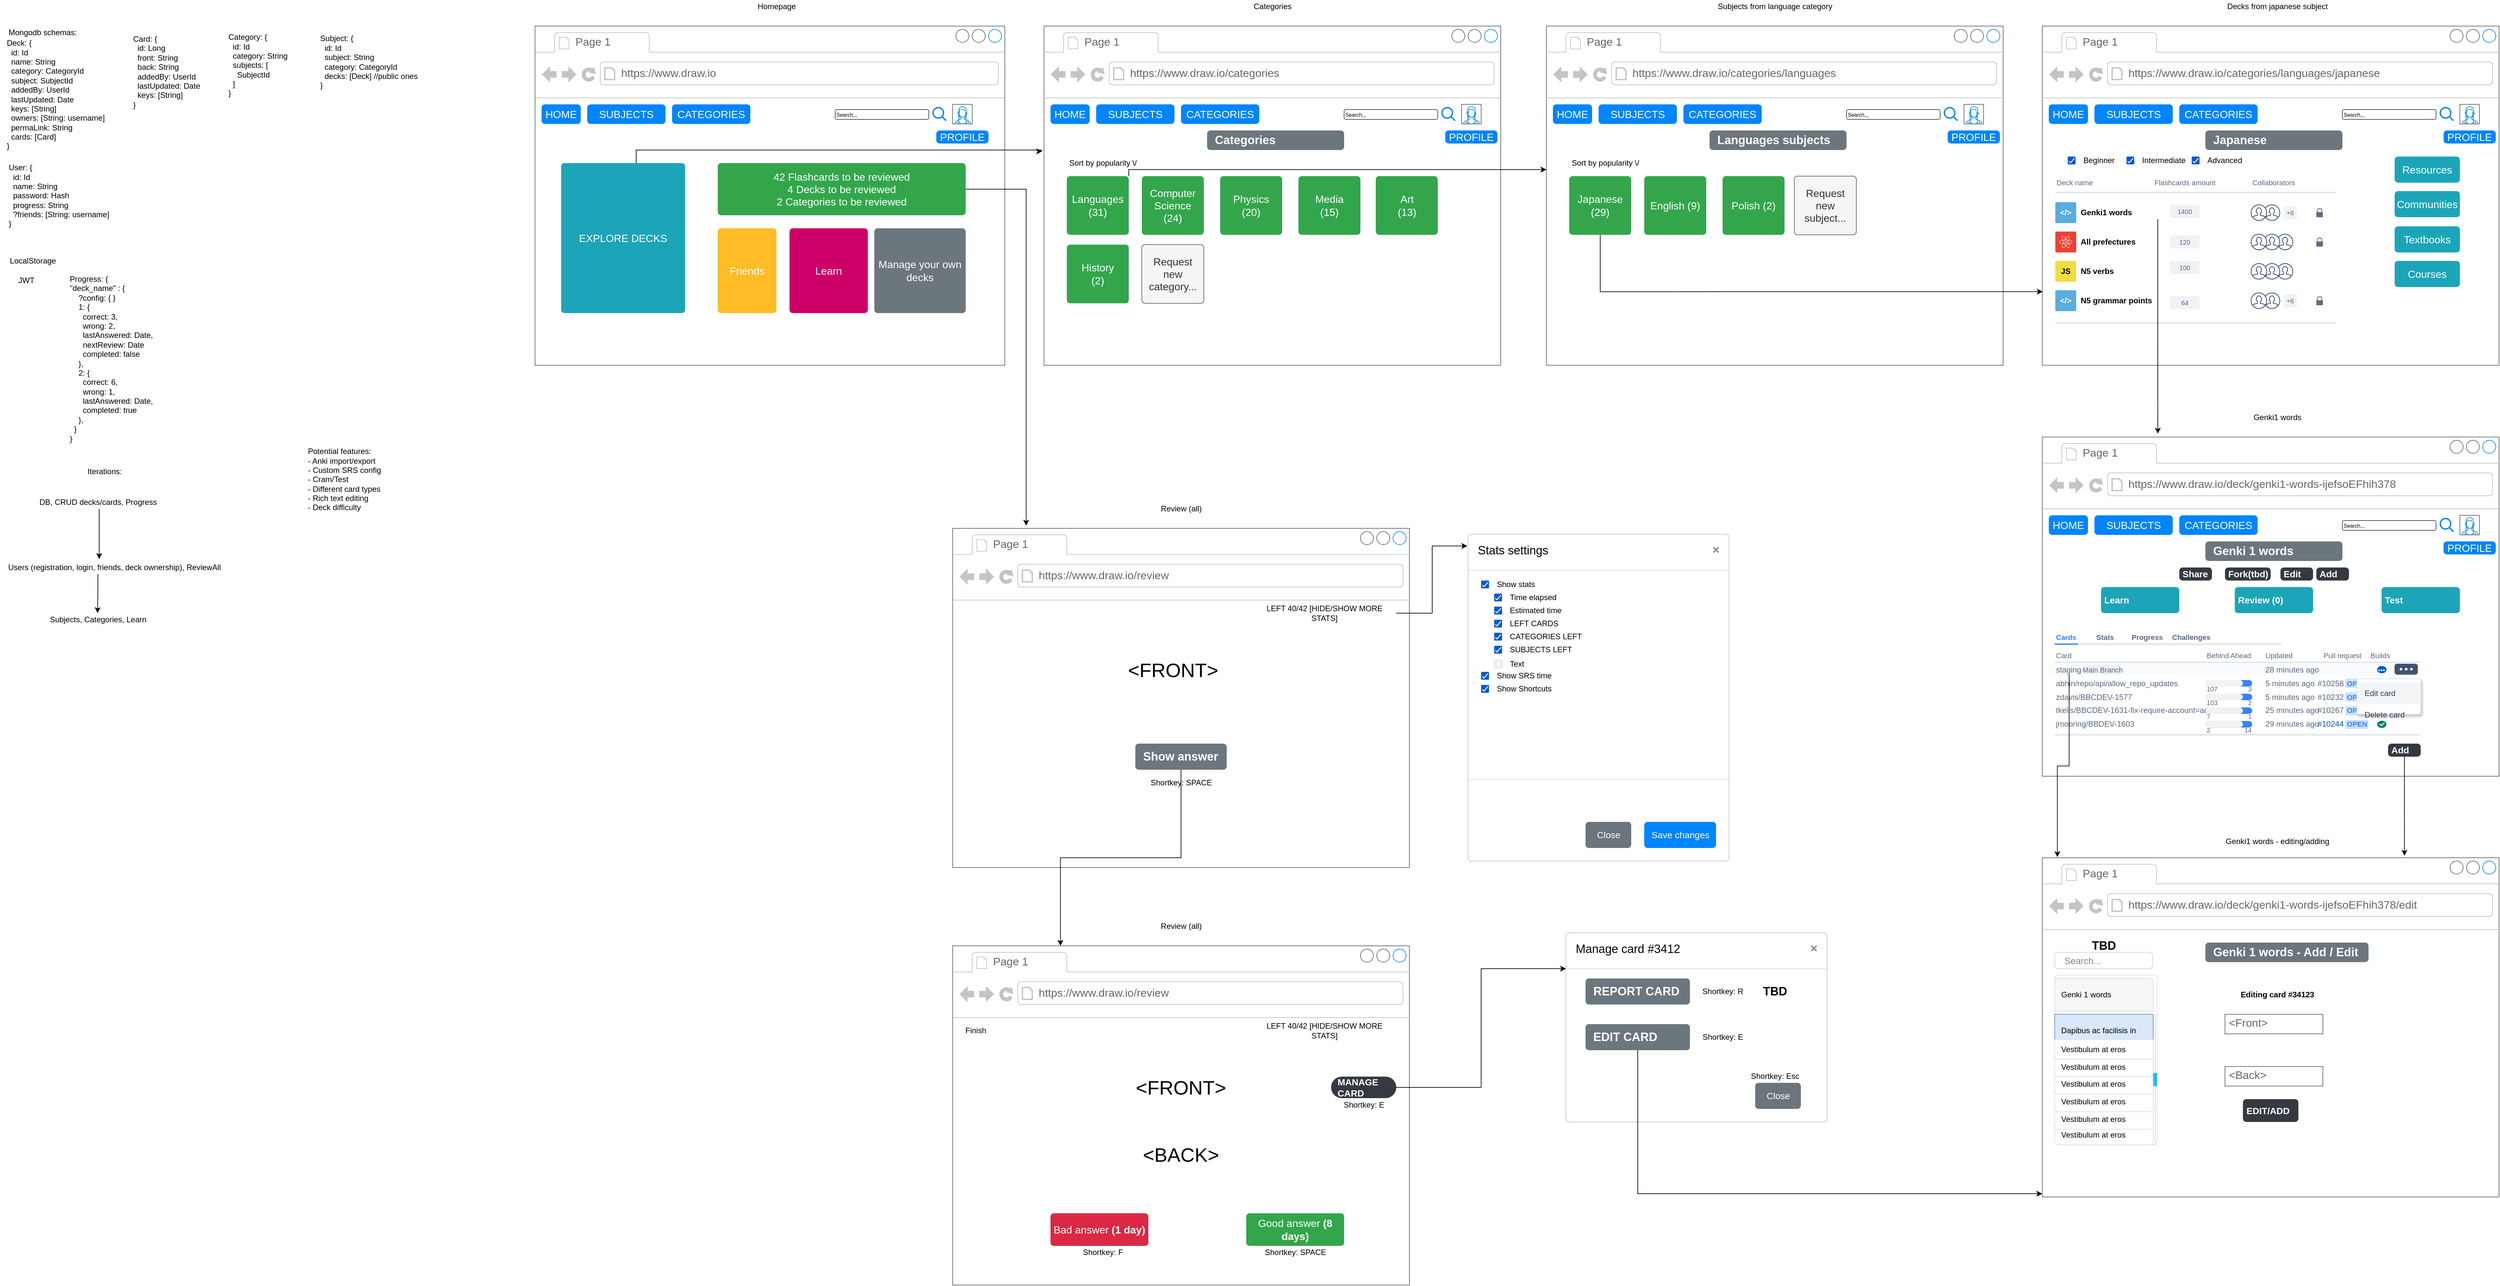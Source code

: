 <mxfile version="13.8.8" type="github">
  <diagram id="3nhI2OAICTKzq8g6tCAF" name="Page-1">
    <mxGraphModel dx="2912" dy="1163" grid="1" gridSize="10" guides="1" tooltips="1" connect="1" arrows="1" fold="1" page="1" pageScale="1" pageWidth="850" pageHeight="1100" math="0" shadow="0">
      <root>
        <mxCell id="0" />
        <mxCell id="1" parent="0" />
        <mxCell id="yrc7Y_-zwBEsHEtj2F_P-1" value="" style="strokeWidth=1;shadow=0;dashed=0;align=center;html=1;shape=mxgraph.mockup.containers.browserWindow;rSize=0;strokeColor=#666666;strokeColor2=#008cff;strokeColor3=#c4c4c4;mainText=,;recursiveResize=0;" parent="1" vertex="1">
          <mxGeometry x="-10" y="170" width="720" height="520" as="geometry" />
        </mxCell>
        <mxCell id="yrc7Y_-zwBEsHEtj2F_P-2" value="Page 1" style="strokeWidth=1;shadow=0;dashed=0;align=center;html=1;shape=mxgraph.mockup.containers.anchor;fontSize=17;fontColor=#666666;align=left;" parent="yrc7Y_-zwBEsHEtj2F_P-1" vertex="1">
          <mxGeometry x="60" y="12" width="110" height="26" as="geometry" />
        </mxCell>
        <mxCell id="yrc7Y_-zwBEsHEtj2F_P-3" value="https://www.draw.io" style="strokeWidth=1;shadow=0;dashed=0;align=center;html=1;shape=mxgraph.mockup.containers.anchor;rSize=0;fontSize=17;fontColor=#666666;align=left;" parent="yrc7Y_-zwBEsHEtj2F_P-1" vertex="1">
          <mxGeometry x="130" y="60" width="250" height="26" as="geometry" />
        </mxCell>
        <mxCell id="yrc7Y_-zwBEsHEtj2F_P-4" value="" style="verticalLabelPosition=bottom;shadow=0;dashed=0;align=center;html=1;verticalAlign=top;strokeWidth=1;shape=mxgraph.mockup.containers.userFemale;strokeColor=#666666;strokeColor2=#008cff;" parent="yrc7Y_-zwBEsHEtj2F_P-1" vertex="1">
          <mxGeometry x="640" y="120" width="30" height="30" as="geometry" />
        </mxCell>
        <mxCell id="yrc7Y_-zwBEsHEtj2F_P-11" value="HOME" style="html=1;shadow=0;dashed=0;shape=mxgraph.bootstrap.rrect;rSize=5;strokeColor=none;strokeWidth=1;fillColor=#0085FC;fontColor=#FFFFFF;whiteSpace=wrap;align=center;verticalAlign=middle;spacingLeft=0;fontStyle=0;fontSize=16;spacing=5;" parent="yrc7Y_-zwBEsHEtj2F_P-1" vertex="1">
          <mxGeometry x="10" y="120" width="60" height="30" as="geometry" />
        </mxCell>
        <mxCell id="yrc7Y_-zwBEsHEtj2F_P-12" value="PROFILE" style="html=1;shadow=0;dashed=0;shape=mxgraph.bootstrap.rrect;rSize=5;strokeColor=none;strokeWidth=1;fillColor=#0085FC;fontColor=#FFFFFF;whiteSpace=wrap;align=center;verticalAlign=middle;spacingLeft=0;fontStyle=0;fontSize=16;spacing=5;" parent="yrc7Y_-zwBEsHEtj2F_P-1" vertex="1">
          <mxGeometry x="615" y="160" width="80" height="20" as="geometry" />
        </mxCell>
        <mxCell id="yrc7Y_-zwBEsHEtj2F_P-13" value="SUBJECTS" style="html=1;shadow=0;dashed=0;shape=mxgraph.bootstrap.rrect;rSize=5;strokeColor=none;strokeWidth=1;fillColor=#0085FC;fontColor=#FFFFFF;whiteSpace=wrap;align=center;verticalAlign=middle;spacingLeft=0;fontStyle=0;fontSize=16;spacing=5;" parent="yrc7Y_-zwBEsHEtj2F_P-1" vertex="1">
          <mxGeometry x="80" y="120" width="120" height="30" as="geometry" />
        </mxCell>
        <mxCell id="yrc7Y_-zwBEsHEtj2F_P-15" value="EXPLORE DECKS" style="html=1;shadow=0;dashed=0;shape=mxgraph.bootstrap.rrect;rSize=5;strokeColor=none;strokeWidth=1;fillColor=#1CA5B8;fontColor=#FFFFFF;whiteSpace=wrap;align=center;verticalAlign=middle;spacingLeft=0;fontStyle=0;fontSize=16;spacing=5;" parent="yrc7Y_-zwBEsHEtj2F_P-1" vertex="1">
          <mxGeometry x="40" y="210" width="190" height="230" as="geometry" />
        </mxCell>
        <mxCell id="yrc7Y_-zwBEsHEtj2F_P-17" value="&lt;div&gt;42 Flashcards to be reviewed&lt;/div&gt;&lt;div&gt;4 Decks to be reviewed&lt;/div&gt;&lt;div&gt;2 Categories to be reviewed&lt;br&gt;&lt;/div&gt;" style="html=1;shadow=0;dashed=0;shape=mxgraph.bootstrap.rrect;rSize=5;strokeColor=none;strokeWidth=1;fillColor=#33A64C;fontColor=#FFFFFF;whiteSpace=wrap;align=center;verticalAlign=middle;spacingLeft=0;fontStyle=0;fontSize=16;spacing=5;" parent="yrc7Y_-zwBEsHEtj2F_P-1" vertex="1">
          <mxGeometry x="280" y="210" width="380" height="80" as="geometry" />
        </mxCell>
        <mxCell id="yrc7Y_-zwBEsHEtj2F_P-18" value="" style="html=1;verticalLabelPosition=bottom;align=center;labelBackgroundColor=#ffffff;verticalAlign=top;strokeWidth=2;strokeColor=#0080F0;shadow=0;dashed=0;shape=mxgraph.ios7.icons.looking_glass;" parent="yrc7Y_-zwBEsHEtj2F_P-1" vertex="1">
          <mxGeometry x="610" y="125" width="20" height="20" as="geometry" />
        </mxCell>
        <mxCell id="yrc7Y_-zwBEsHEtj2F_P-19" value="Search,,, " style="strokeWidth=1;html=1;shadow=0;dashed=0;shape=mxgraph.ios.iTextInput;strokeColor=#444444;buttonText=;fontSize=8;whiteSpace=wrap;align=left;" parent="yrc7Y_-zwBEsHEtj2F_P-1" vertex="1">
          <mxGeometry x="460" y="128" width="143.5" height="15" as="geometry" />
        </mxCell>
        <mxCell id="yrc7Y_-zwBEsHEtj2F_P-22" value="Manage your own decks" style="html=1;shadow=0;dashed=0;shape=mxgraph.bootstrap.rrect;rSize=5;strokeColor=none;strokeWidth=1;fillColor=#6C767D;fontColor=#FFFFFF;whiteSpace=wrap;align=center;verticalAlign=middle;spacingLeft=0;fontStyle=0;fontSize=16;spacing=5;" parent="yrc7Y_-zwBEsHEtj2F_P-1" vertex="1">
          <mxGeometry x="520" y="310" width="140" height="130" as="geometry" />
        </mxCell>
        <mxCell id="yrc7Y_-zwBEsHEtj2F_P-23" value="Friends" style="html=1;shadow=0;dashed=0;shape=mxgraph.bootstrap.rrect;rSize=5;strokeColor=none;strokeWidth=1;fillColor=#FFBC26;fontColor=#FFFFFF;whiteSpace=wrap;align=center;verticalAlign=middle;spacingLeft=0;fontStyle=0;fontSize=16;spacing=5;" parent="yrc7Y_-zwBEsHEtj2F_P-1" vertex="1">
          <mxGeometry x="280" y="310" width="90" height="130" as="geometry" />
        </mxCell>
        <mxCell id="yrc7Y_-zwBEsHEtj2F_P-24" value="CATEGORIES" style="html=1;shadow=0;dashed=0;shape=mxgraph.bootstrap.rrect;rSize=5;strokeColor=none;strokeWidth=1;fillColor=#0085FC;fontColor=#FFFFFF;whiteSpace=wrap;align=center;verticalAlign=middle;spacingLeft=0;fontStyle=0;fontSize=16;spacing=5;" parent="yrc7Y_-zwBEsHEtj2F_P-1" vertex="1">
          <mxGeometry x="210" y="120" width="120" height="30" as="geometry" />
        </mxCell>
        <mxCell id="uCags2NcZXX_CahTgazp-217" value="Learn" style="html=1;shadow=0;dashed=0;shape=mxgraph.bootstrap.rrect;rSize=5;strokeColor=none;strokeWidth=1;fontColor=#FFFFFF;whiteSpace=wrap;align=center;verticalAlign=middle;spacingLeft=0;fontStyle=0;fontSize=16;spacing=5;fillColor=#CC0066;" parent="yrc7Y_-zwBEsHEtj2F_P-1" vertex="1">
          <mxGeometry x="390" y="310" width="120" height="130" as="geometry" />
        </mxCell>
        <mxCell id="yrc7Y_-zwBEsHEtj2F_P-14" value="Homepage" style="text;html=1;align=center;verticalAlign=middle;resizable=0;points=[];autosize=1;" parent="1" vertex="1">
          <mxGeometry x="320" y="130" width="80" height="20" as="geometry" />
        </mxCell>
        <mxCell id="yrc7Y_-zwBEsHEtj2F_P-25" value="" style="strokeWidth=1;shadow=0;dashed=0;align=center;html=1;shape=mxgraph.mockup.containers.browserWindow;rSize=0;strokeColor=#666666;strokeColor2=#008cff;strokeColor3=#c4c4c4;mainText=,;recursiveResize=0;" parent="1" vertex="1">
          <mxGeometry x="770" y="170" width="700" height="520" as="geometry" />
        </mxCell>
        <mxCell id="yrc7Y_-zwBEsHEtj2F_P-26" value="Page 1" style="strokeWidth=1;shadow=0;dashed=0;align=center;html=1;shape=mxgraph.mockup.containers.anchor;fontSize=17;fontColor=#666666;align=left;" parent="yrc7Y_-zwBEsHEtj2F_P-25" vertex="1">
          <mxGeometry x="60" y="12" width="110" height="26" as="geometry" />
        </mxCell>
        <mxCell id="yrc7Y_-zwBEsHEtj2F_P-27" value="https://www.draw.io/categories" style="strokeWidth=1;shadow=0;dashed=0;align=center;html=1;shape=mxgraph.mockup.containers.anchor;rSize=0;fontSize=17;fontColor=#666666;align=left;" parent="yrc7Y_-zwBEsHEtj2F_P-25" vertex="1">
          <mxGeometry x="130" y="60" width="250" height="26" as="geometry" />
        </mxCell>
        <mxCell id="yrc7Y_-zwBEsHEtj2F_P-28" value="" style="verticalLabelPosition=bottom;shadow=0;dashed=0;align=center;html=1;verticalAlign=top;strokeWidth=1;shape=mxgraph.mockup.containers.userFemale;strokeColor=#666666;strokeColor2=#008cff;" parent="yrc7Y_-zwBEsHEtj2F_P-25" vertex="1">
          <mxGeometry x="640" y="120" width="30" height="30" as="geometry" />
        </mxCell>
        <mxCell id="yrc7Y_-zwBEsHEtj2F_P-29" value="HOME" style="html=1;shadow=0;dashed=0;shape=mxgraph.bootstrap.rrect;rSize=5;strokeColor=none;strokeWidth=1;fillColor=#0085FC;fontColor=#FFFFFF;whiteSpace=wrap;align=center;verticalAlign=middle;spacingLeft=0;fontStyle=0;fontSize=16;spacing=5;" parent="yrc7Y_-zwBEsHEtj2F_P-25" vertex="1">
          <mxGeometry x="10" y="120" width="60" height="30" as="geometry" />
        </mxCell>
        <mxCell id="yrc7Y_-zwBEsHEtj2F_P-30" value="PROFILE" style="html=1;shadow=0;dashed=0;shape=mxgraph.bootstrap.rrect;rSize=5;strokeColor=none;strokeWidth=1;fillColor=#0085FC;fontColor=#FFFFFF;whiteSpace=wrap;align=center;verticalAlign=middle;spacingLeft=0;fontStyle=0;fontSize=16;spacing=5;" parent="yrc7Y_-zwBEsHEtj2F_P-25" vertex="1">
          <mxGeometry x="615" y="160" width="80" height="20" as="geometry" />
        </mxCell>
        <mxCell id="yrc7Y_-zwBEsHEtj2F_P-31" value="SUBJECTS" style="html=1;shadow=0;dashed=0;shape=mxgraph.bootstrap.rrect;rSize=5;strokeColor=none;strokeWidth=1;fillColor=#0085FC;fontColor=#FFFFFF;whiteSpace=wrap;align=center;verticalAlign=middle;spacingLeft=0;fontStyle=0;fontSize=16;spacing=5;" parent="yrc7Y_-zwBEsHEtj2F_P-25" vertex="1">
          <mxGeometry x="80" y="120" width="120" height="30" as="geometry" />
        </mxCell>
        <mxCell id="yrc7Y_-zwBEsHEtj2F_P-34" value="" style="html=1;verticalLabelPosition=bottom;align=center;labelBackgroundColor=#ffffff;verticalAlign=top;strokeWidth=2;strokeColor=#0080F0;shadow=0;dashed=0;shape=mxgraph.ios7.icons.looking_glass;" parent="yrc7Y_-zwBEsHEtj2F_P-25" vertex="1">
          <mxGeometry x="610" y="125" width="20" height="20" as="geometry" />
        </mxCell>
        <mxCell id="yrc7Y_-zwBEsHEtj2F_P-35" value="Search,,, " style="strokeWidth=1;html=1;shadow=0;dashed=0;shape=mxgraph.ios.iTextInput;strokeColor=#444444;buttonText=;fontSize=8;whiteSpace=wrap;align=left;" parent="yrc7Y_-zwBEsHEtj2F_P-25" vertex="1">
          <mxGeometry x="460" y="128" width="143.5" height="15" as="geometry" />
        </mxCell>
        <mxCell id="yrc7Y_-zwBEsHEtj2F_P-38" value="CATEGORIES" style="html=1;shadow=0;dashed=0;shape=mxgraph.bootstrap.rrect;rSize=5;strokeColor=none;strokeWidth=1;fillColor=#0085FC;fontColor=#FFFFFF;whiteSpace=wrap;align=center;verticalAlign=middle;spacingLeft=0;fontStyle=0;fontSize=16;spacing=5;" parent="yrc7Y_-zwBEsHEtj2F_P-25" vertex="1">
          <mxGeometry x="210" y="120" width="120" height="30" as="geometry" />
        </mxCell>
        <mxCell id="yrc7Y_-zwBEsHEtj2F_P-40" value="&lt;div&gt;Languages&lt;/div&gt;&lt;div&gt;(31)&lt;br&gt;&lt;/div&gt;" style="html=1;shadow=0;dashed=0;shape=mxgraph.bootstrap.rrect;rSize=5;strokeColor=none;strokeWidth=1;fillColor=#33A64C;fontColor=#FFFFFF;whiteSpace=wrap;align=center;verticalAlign=middle;spacingLeft=0;fontStyle=0;fontSize=16;spacing=5;" parent="yrc7Y_-zwBEsHEtj2F_P-25" vertex="1">
          <mxGeometry x="35" y="230" width="95" height="90" as="geometry" />
        </mxCell>
        <mxCell id="yrc7Y_-zwBEsHEtj2F_P-41" value="Sort by popularity \/" style="text;html=1;align=center;verticalAlign=middle;resizable=0;points=[];autosize=1;" parent="yrc7Y_-zwBEsHEtj2F_P-25" vertex="1">
          <mxGeometry x="30" y="200" width="120" height="20" as="geometry" />
        </mxCell>
        <mxCell id="yrc7Y_-zwBEsHEtj2F_P-42" value="Categories" style="html=1;shadow=0;dashed=0;shape=mxgraph.bootstrap.rrect;rSize=5;strokeColor=none;strokeWidth=1;fillColor=#6C767D;fontColor=#FFFFFF;whiteSpace=wrap;align=left;verticalAlign=middle;spacingLeft=10;fontStyle=1;fontSize=18;" parent="yrc7Y_-zwBEsHEtj2F_P-25" vertex="1">
          <mxGeometry x="250" y="160" width="210" height="30" as="geometry" />
        </mxCell>
        <mxCell id="yrc7Y_-zwBEsHEtj2F_P-43" value="&lt;div&gt;Computer Science&lt;/div&gt;&lt;div&gt;(24)&lt;br&gt;&lt;/div&gt;" style="html=1;shadow=0;dashed=0;shape=mxgraph.bootstrap.rrect;rSize=5;strokeColor=none;strokeWidth=1;fillColor=#33A64C;fontColor=#FFFFFF;whiteSpace=wrap;align=center;verticalAlign=middle;spacingLeft=0;fontStyle=0;fontSize=16;spacing=5;" parent="yrc7Y_-zwBEsHEtj2F_P-25" vertex="1">
          <mxGeometry x="150" y="230" width="95" height="90" as="geometry" />
        </mxCell>
        <mxCell id="yrc7Y_-zwBEsHEtj2F_P-44" value="&lt;div&gt;Physics&lt;/div&gt;&lt;div&gt;(20)&lt;br&gt;&lt;/div&gt;" style="html=1;shadow=0;dashed=0;shape=mxgraph.bootstrap.rrect;rSize=5;strokeColor=none;strokeWidth=1;fillColor=#33A64C;fontColor=#FFFFFF;whiteSpace=wrap;align=center;verticalAlign=middle;spacingLeft=0;fontStyle=0;fontSize=16;spacing=5;" parent="yrc7Y_-zwBEsHEtj2F_P-25" vertex="1">
          <mxGeometry x="270" y="230" width="95" height="90" as="geometry" />
        </mxCell>
        <mxCell id="yrc7Y_-zwBEsHEtj2F_P-45" value="&lt;div&gt;Media&lt;/div&gt;&lt;div&gt;(15)&lt;br&gt;&lt;/div&gt;" style="html=1;shadow=0;dashed=0;shape=mxgraph.bootstrap.rrect;rSize=5;strokeColor=none;strokeWidth=1;fillColor=#33A64C;fontColor=#FFFFFF;whiteSpace=wrap;align=center;verticalAlign=middle;spacingLeft=0;fontStyle=0;fontSize=16;spacing=5;" parent="yrc7Y_-zwBEsHEtj2F_P-25" vertex="1">
          <mxGeometry x="390" y="230" width="95" height="90" as="geometry" />
        </mxCell>
        <mxCell id="yrc7Y_-zwBEsHEtj2F_P-46" value="&lt;div&gt;Art&lt;/div&gt;&lt;div&gt;(13)&lt;br&gt;&lt;/div&gt;" style="html=1;shadow=0;dashed=0;shape=mxgraph.bootstrap.rrect;rSize=5;strokeColor=none;strokeWidth=1;fillColor=#33A64C;fontColor=#FFFFFF;whiteSpace=wrap;align=center;verticalAlign=middle;spacingLeft=0;fontStyle=0;fontSize=16;spacing=5;" parent="yrc7Y_-zwBEsHEtj2F_P-25" vertex="1">
          <mxGeometry x="508.5" y="230" width="95" height="90" as="geometry" />
        </mxCell>
        <mxCell id="yrc7Y_-zwBEsHEtj2F_P-47" value="&lt;div&gt;History&lt;/div&gt;&lt;div&gt;(2)&lt;br&gt;&lt;/div&gt;" style="html=1;shadow=0;dashed=0;shape=mxgraph.bootstrap.rrect;rSize=5;strokeColor=none;strokeWidth=1;fillColor=#33A64C;fontColor=#FFFFFF;whiteSpace=wrap;align=center;verticalAlign=middle;spacingLeft=0;fontStyle=0;fontSize=16;spacing=5;" parent="yrc7Y_-zwBEsHEtj2F_P-25" vertex="1">
          <mxGeometry x="35" y="335" width="95" height="90" as="geometry" />
        </mxCell>
        <mxCell id="yrc7Y_-zwBEsHEtj2F_P-48" value="Request new category..." style="html=1;shadow=0;dashed=0;shape=mxgraph.bootstrap.rrect;rSize=5;strokeWidth=1;whiteSpace=wrap;align=center;verticalAlign=middle;spacingLeft=0;fontStyle=0;fontSize=16;spacing=5;fillColor=#f5f5f5;strokeColor=#666666;fontColor=#333333;" parent="yrc7Y_-zwBEsHEtj2F_P-25" vertex="1">
          <mxGeometry x="150" y="335" width="95" height="90" as="geometry" />
        </mxCell>
        <mxCell id="yrc7Y_-zwBEsHEtj2F_P-39" value="Categories" style="text;html=1;align=center;verticalAlign=middle;resizable=0;points=[];autosize=1;" parent="1" vertex="1">
          <mxGeometry x="1080" y="130" width="80" height="20" as="geometry" />
        </mxCell>
        <mxCell id="uCags2NcZXX_CahTgazp-1" value="" style="strokeWidth=1;shadow=0;dashed=0;align=center;html=1;shape=mxgraph.mockup.containers.browserWindow;rSize=0;strokeColor=#666666;strokeColor2=#008cff;strokeColor3=#c4c4c4;mainText=,;recursiveResize=0;" parent="1" vertex="1">
          <mxGeometry x="1540" y="170" width="700" height="520" as="geometry" />
        </mxCell>
        <mxCell id="uCags2NcZXX_CahTgazp-2" value="Page 1" style="strokeWidth=1;shadow=0;dashed=0;align=center;html=1;shape=mxgraph.mockup.containers.anchor;fontSize=17;fontColor=#666666;align=left;" parent="uCags2NcZXX_CahTgazp-1" vertex="1">
          <mxGeometry x="60" y="12" width="110" height="26" as="geometry" />
        </mxCell>
        <mxCell id="uCags2NcZXX_CahTgazp-3" value="https://www.draw.io/categories/languages" style="strokeWidth=1;shadow=0;dashed=0;align=center;html=1;shape=mxgraph.mockup.containers.anchor;rSize=0;fontSize=17;fontColor=#666666;align=left;" parent="uCags2NcZXX_CahTgazp-1" vertex="1">
          <mxGeometry x="130" y="60" width="250" height="26" as="geometry" />
        </mxCell>
        <mxCell id="uCags2NcZXX_CahTgazp-4" value="" style="verticalLabelPosition=bottom;shadow=0;dashed=0;align=center;html=1;verticalAlign=top;strokeWidth=1;shape=mxgraph.mockup.containers.userFemale;strokeColor=#666666;strokeColor2=#008cff;" parent="uCags2NcZXX_CahTgazp-1" vertex="1">
          <mxGeometry x="640" y="120" width="30" height="30" as="geometry" />
        </mxCell>
        <mxCell id="uCags2NcZXX_CahTgazp-5" value="HOME" style="html=1;shadow=0;dashed=0;shape=mxgraph.bootstrap.rrect;rSize=5;strokeColor=none;strokeWidth=1;fillColor=#0085FC;fontColor=#FFFFFF;whiteSpace=wrap;align=center;verticalAlign=middle;spacingLeft=0;fontStyle=0;fontSize=16;spacing=5;" parent="uCags2NcZXX_CahTgazp-1" vertex="1">
          <mxGeometry x="10" y="120" width="60" height="30" as="geometry" />
        </mxCell>
        <mxCell id="uCags2NcZXX_CahTgazp-6" value="PROFILE" style="html=1;shadow=0;dashed=0;shape=mxgraph.bootstrap.rrect;rSize=5;strokeColor=none;strokeWidth=1;fillColor=#0085FC;fontColor=#FFFFFF;whiteSpace=wrap;align=center;verticalAlign=middle;spacingLeft=0;fontStyle=0;fontSize=16;spacing=5;" parent="uCags2NcZXX_CahTgazp-1" vertex="1">
          <mxGeometry x="615" y="160" width="80" height="20" as="geometry" />
        </mxCell>
        <mxCell id="uCags2NcZXX_CahTgazp-7" value="SUBJECTS" style="html=1;shadow=0;dashed=0;shape=mxgraph.bootstrap.rrect;rSize=5;strokeColor=none;strokeWidth=1;fillColor=#0085FC;fontColor=#FFFFFF;whiteSpace=wrap;align=center;verticalAlign=middle;spacingLeft=0;fontStyle=0;fontSize=16;spacing=5;" parent="uCags2NcZXX_CahTgazp-1" vertex="1">
          <mxGeometry x="80" y="120" width="120" height="30" as="geometry" />
        </mxCell>
        <mxCell id="uCags2NcZXX_CahTgazp-8" value="" style="html=1;verticalLabelPosition=bottom;align=center;labelBackgroundColor=#ffffff;verticalAlign=top;strokeWidth=2;strokeColor=#0080F0;shadow=0;dashed=0;shape=mxgraph.ios7.icons.looking_glass;" parent="uCags2NcZXX_CahTgazp-1" vertex="1">
          <mxGeometry x="610" y="125" width="20" height="20" as="geometry" />
        </mxCell>
        <mxCell id="uCags2NcZXX_CahTgazp-9" value="Search,,, " style="strokeWidth=1;html=1;shadow=0;dashed=0;shape=mxgraph.ios.iTextInput;strokeColor=#444444;buttonText=;fontSize=8;whiteSpace=wrap;align=left;" parent="uCags2NcZXX_CahTgazp-1" vertex="1">
          <mxGeometry x="460" y="128" width="143.5" height="15" as="geometry" />
        </mxCell>
        <mxCell id="uCags2NcZXX_CahTgazp-10" value="CATEGORIES" style="html=1;shadow=0;dashed=0;shape=mxgraph.bootstrap.rrect;rSize=5;strokeColor=none;strokeWidth=1;fillColor=#0085FC;fontColor=#FFFFFF;whiteSpace=wrap;align=center;verticalAlign=middle;spacingLeft=0;fontStyle=0;fontSize=16;spacing=5;" parent="uCags2NcZXX_CahTgazp-1" vertex="1">
          <mxGeometry x="210" y="120" width="120" height="30" as="geometry" />
        </mxCell>
        <mxCell id="uCags2NcZXX_CahTgazp-11" value="Japanese (29)" style="html=1;shadow=0;dashed=0;shape=mxgraph.bootstrap.rrect;rSize=5;strokeColor=none;strokeWidth=1;fillColor=#33A64C;fontColor=#FFFFFF;whiteSpace=wrap;align=center;verticalAlign=middle;spacingLeft=0;fontStyle=0;fontSize=16;spacing=5;" parent="uCags2NcZXX_CahTgazp-1" vertex="1">
          <mxGeometry x="35" y="230" width="95" height="90" as="geometry" />
        </mxCell>
        <mxCell id="uCags2NcZXX_CahTgazp-12" value="Sort by popularity \/" style="text;html=1;align=center;verticalAlign=middle;resizable=0;points=[];autosize=1;" parent="uCags2NcZXX_CahTgazp-1" vertex="1">
          <mxGeometry x="30" y="200" width="120" height="20" as="geometry" />
        </mxCell>
        <mxCell id="uCags2NcZXX_CahTgazp-13" value="Languages subjects" style="html=1;shadow=0;dashed=0;shape=mxgraph.bootstrap.rrect;rSize=5;strokeColor=none;strokeWidth=1;fillColor=#6C767D;fontColor=#FFFFFF;whiteSpace=wrap;align=left;verticalAlign=middle;spacingLeft=10;fontStyle=1;fontSize=18;" parent="uCags2NcZXX_CahTgazp-1" vertex="1">
          <mxGeometry x="250" y="160" width="210" height="30" as="geometry" />
        </mxCell>
        <mxCell id="uCags2NcZXX_CahTgazp-14" value="English (9)" style="html=1;shadow=0;dashed=0;shape=mxgraph.bootstrap.rrect;rSize=5;strokeColor=none;strokeWidth=1;fillColor=#33A64C;fontColor=#FFFFFF;whiteSpace=wrap;align=center;verticalAlign=middle;spacingLeft=0;fontStyle=0;fontSize=16;spacing=5;" parent="uCags2NcZXX_CahTgazp-1" vertex="1">
          <mxGeometry x="150" y="230" width="95" height="90" as="geometry" />
        </mxCell>
        <mxCell id="uCags2NcZXX_CahTgazp-15" value="Polish (2)" style="html=1;shadow=0;dashed=0;shape=mxgraph.bootstrap.rrect;rSize=5;strokeColor=none;strokeWidth=1;fillColor=#33A64C;fontColor=#FFFFFF;whiteSpace=wrap;align=center;verticalAlign=middle;spacingLeft=0;fontStyle=0;fontSize=16;spacing=5;" parent="uCags2NcZXX_CahTgazp-1" vertex="1">
          <mxGeometry x="270" y="230" width="95" height="90" as="geometry" />
        </mxCell>
        <mxCell id="uCags2NcZXX_CahTgazp-19" value="Request new subject..." style="html=1;shadow=0;dashed=0;shape=mxgraph.bootstrap.rrect;rSize=5;strokeWidth=1;whiteSpace=wrap;align=center;verticalAlign=middle;spacingLeft=0;fontStyle=0;fontSize=16;spacing=5;fillColor=#f5f5f5;strokeColor=#666666;fontColor=#333333;" parent="uCags2NcZXX_CahTgazp-1" vertex="1">
          <mxGeometry x="380" y="230" width="95" height="90" as="geometry" />
        </mxCell>
        <mxCell id="uCags2NcZXX_CahTgazp-20" value="Subjects from language category" style="text;html=1;align=center;verticalAlign=middle;resizable=0;points=[];autosize=1;" parent="1" vertex="1">
          <mxGeometry x="1790" y="130" width="200" height="20" as="geometry" />
        </mxCell>
        <mxCell id="uCags2NcZXX_CahTgazp-21" value="" style="strokeWidth=1;shadow=0;dashed=0;align=center;html=1;shape=mxgraph.mockup.containers.browserWindow;rSize=0;strokeColor=#666666;strokeColor2=#008cff;strokeColor3=#c4c4c4;mainText=,;recursiveResize=0;" parent="1" vertex="1">
          <mxGeometry x="2300" y="170" width="700" height="520" as="geometry" />
        </mxCell>
        <mxCell id="uCags2NcZXX_CahTgazp-22" value="Page 1" style="strokeWidth=1;shadow=0;dashed=0;align=center;html=1;shape=mxgraph.mockup.containers.anchor;fontSize=17;fontColor=#666666;align=left;" parent="uCags2NcZXX_CahTgazp-21" vertex="1">
          <mxGeometry x="60" y="12" width="110" height="26" as="geometry" />
        </mxCell>
        <mxCell id="uCags2NcZXX_CahTgazp-23" value="https://www.draw.io/categories/languages/japanese" style="strokeWidth=1;shadow=0;dashed=0;align=center;html=1;shape=mxgraph.mockup.containers.anchor;rSize=0;fontSize=17;fontColor=#666666;align=left;" parent="uCags2NcZXX_CahTgazp-21" vertex="1">
          <mxGeometry x="130" y="60" width="250" height="26" as="geometry" />
        </mxCell>
        <mxCell id="uCags2NcZXX_CahTgazp-24" value="" style="verticalLabelPosition=bottom;shadow=0;dashed=0;align=center;html=1;verticalAlign=top;strokeWidth=1;shape=mxgraph.mockup.containers.userFemale;strokeColor=#666666;strokeColor2=#008cff;" parent="uCags2NcZXX_CahTgazp-21" vertex="1">
          <mxGeometry x="640" y="120" width="30" height="30" as="geometry" />
        </mxCell>
        <mxCell id="uCags2NcZXX_CahTgazp-25" value="HOME" style="html=1;shadow=0;dashed=0;shape=mxgraph.bootstrap.rrect;rSize=5;strokeColor=none;strokeWidth=1;fillColor=#0085FC;fontColor=#FFFFFF;whiteSpace=wrap;align=center;verticalAlign=middle;spacingLeft=0;fontStyle=0;fontSize=16;spacing=5;" parent="uCags2NcZXX_CahTgazp-21" vertex="1">
          <mxGeometry x="10" y="120" width="60" height="30" as="geometry" />
        </mxCell>
        <mxCell id="uCags2NcZXX_CahTgazp-26" value="PROFILE" style="html=1;shadow=0;dashed=0;shape=mxgraph.bootstrap.rrect;rSize=5;strokeColor=none;strokeWidth=1;fillColor=#0085FC;fontColor=#FFFFFF;whiteSpace=wrap;align=center;verticalAlign=middle;spacingLeft=0;fontStyle=0;fontSize=16;spacing=5;" parent="uCags2NcZXX_CahTgazp-21" vertex="1">
          <mxGeometry x="615" y="160" width="80" height="20" as="geometry" />
        </mxCell>
        <mxCell id="uCags2NcZXX_CahTgazp-27" value="SUBJECTS" style="html=1;shadow=0;dashed=0;shape=mxgraph.bootstrap.rrect;rSize=5;strokeColor=none;strokeWidth=1;fillColor=#0085FC;fontColor=#FFFFFF;whiteSpace=wrap;align=center;verticalAlign=middle;spacingLeft=0;fontStyle=0;fontSize=16;spacing=5;" parent="uCags2NcZXX_CahTgazp-21" vertex="1">
          <mxGeometry x="80" y="120" width="120" height="30" as="geometry" />
        </mxCell>
        <mxCell id="uCags2NcZXX_CahTgazp-28" value="" style="html=1;verticalLabelPosition=bottom;align=center;labelBackgroundColor=#ffffff;verticalAlign=top;strokeWidth=2;strokeColor=#0080F0;shadow=0;dashed=0;shape=mxgraph.ios7.icons.looking_glass;" parent="uCags2NcZXX_CahTgazp-21" vertex="1">
          <mxGeometry x="610" y="125" width="20" height="20" as="geometry" />
        </mxCell>
        <mxCell id="uCags2NcZXX_CahTgazp-29" value="Search,,, " style="strokeWidth=1;html=1;shadow=0;dashed=0;shape=mxgraph.ios.iTextInput;strokeColor=#444444;buttonText=;fontSize=8;whiteSpace=wrap;align=left;" parent="uCags2NcZXX_CahTgazp-21" vertex="1">
          <mxGeometry x="460" y="128" width="143.5" height="15" as="geometry" />
        </mxCell>
        <mxCell id="uCags2NcZXX_CahTgazp-30" value="CATEGORIES" style="html=1;shadow=0;dashed=0;shape=mxgraph.bootstrap.rrect;rSize=5;strokeColor=none;strokeWidth=1;fillColor=#0085FC;fontColor=#FFFFFF;whiteSpace=wrap;align=center;verticalAlign=middle;spacingLeft=0;fontStyle=0;fontSize=16;spacing=5;" parent="uCags2NcZXX_CahTgazp-21" vertex="1">
          <mxGeometry x="210" y="120" width="120" height="30" as="geometry" />
        </mxCell>
        <mxCell id="uCags2NcZXX_CahTgazp-33" value="Japanese" style="html=1;shadow=0;dashed=0;shape=mxgraph.bootstrap.rrect;rSize=5;strokeColor=none;strokeWidth=1;fillColor=#6C767D;fontColor=#FFFFFF;whiteSpace=wrap;align=left;verticalAlign=middle;spacingLeft=10;fontStyle=1;fontSize=18;" parent="uCags2NcZXX_CahTgazp-21" vertex="1">
          <mxGeometry x="250" y="160" width="210" height="30" as="geometry" />
        </mxCell>
        <mxCell id="uCags2NcZXX_CahTgazp-41" value="&lt;div&gt;Beginner&lt;/div&gt;" style="html=1;shadow=0;dashed=0;shape=mxgraph.atlassian.checkbox_2;fillColor=#0057D8;strokeColor=none;align=left;verticalAlign=middle;fontStyle=0;fontSize=12;labelPosition=right;verticalLabelPosition=middle;spacingLeft=10" parent="uCags2NcZXX_CahTgazp-21" vertex="1">
          <mxGeometry x="39" y="200" width="12" height="12" as="geometry" />
        </mxCell>
        <mxCell id="uCags2NcZXX_CahTgazp-42" value="Intermediate" style="html=1;shadow=0;dashed=0;shape=mxgraph.atlassian.checkbox_2;fillColor=#0057D8;strokeColor=none;align=left;verticalAlign=middle;fontStyle=0;fontSize=12;labelPosition=right;verticalLabelPosition=middle;spacingLeft=10" parent="uCags2NcZXX_CahTgazp-21" vertex="1">
          <mxGeometry x="129" y="200" width="12" height="12" as="geometry" />
        </mxCell>
        <mxCell id="uCags2NcZXX_CahTgazp-44" value="Advanced" style="html=1;shadow=0;dashed=0;shape=mxgraph.atlassian.checkbox_2;fillColor=#0057D8;strokeColor=none;align=left;verticalAlign=middle;fontStyle=0;fontSize=12;labelPosition=right;verticalLabelPosition=middle;spacingLeft=10" parent="uCags2NcZXX_CahTgazp-21" vertex="1">
          <mxGeometry x="229" y="200" width="12" height="12" as="geometry" />
        </mxCell>
        <mxCell id="uCags2NcZXX_CahTgazp-45" value="Deck name" style="html=1;fillColor=none;strokeColor=none;fontSize=11;align=left;fontColor=#596780;whiteSpace=wrap" parent="uCags2NcZXX_CahTgazp-21" vertex="1">
          <mxGeometry x="20" y="230" width="150" height="20" as="geometry" />
        </mxCell>
        <mxCell id="uCags2NcZXX_CahTgazp-46" value="Collaborators" style="html=1;fillColor=none;strokeColor=none;fontSize=11;align=left;fontColor=#596780;whiteSpace=wrap" parent="uCags2NcZXX_CahTgazp-21" vertex="1">
          <mxGeometry x="320" y="230" width="100" height="20" as="geometry" />
        </mxCell>
        <mxCell id="uCags2NcZXX_CahTgazp-47" value="" style="shape=line;strokeWidth=2;html=1;strokeColor=#DFE1E5;resizeWidth=1" parent="uCags2NcZXX_CahTgazp-21" vertex="1">
          <mxGeometry x="20" y="250" width="430" height="10" as="geometry" />
        </mxCell>
        <mxCell id="uCags2NcZXX_CahTgazp-48" value="&amp;lt;/&amp;gt;" style="rounded=1;arcSize=5;fillColor=#59ADDF;strokeColor=none;fontColor=#ffffff;align=center;verticalAlign=middle;whiteSpace=wrap;fontSize=12;fontStyle=1;html=1" parent="uCags2NcZXX_CahTgazp-21" vertex="1">
          <mxGeometry x="20" y="270" width="32" height="32" as="geometry" />
        </mxCell>
        <mxCell id="uCags2NcZXX_CahTgazp-49" value="Genki1 words" style="html=1;fillColor=none;strokeColor=none;fontSize=12;align=left;fontColor=#000000;whiteSpace=wrap;fontStyle=1" parent="uCags2NcZXX_CahTgazp-21" vertex="1">
          <mxGeometry x="57" y="276" width="240" height="20" as="geometry" />
        </mxCell>
        <mxCell id="uCags2NcZXX_CahTgazp-50" value="" style="shape=mxgraph.ios7.icons.user;fillColor=#ffffff;strokeColor=#253858" parent="uCags2NcZXX_CahTgazp-21" vertex="1">
          <mxGeometry x="340" y="274" width="24" height="24" as="geometry" />
        </mxCell>
        <mxCell id="uCags2NcZXX_CahTgazp-51" value="" style="shape=mxgraph.ios7.icons.user;fillColor=#ffffff;strokeColor=#253858" parent="uCags2NcZXX_CahTgazp-21" vertex="1">
          <mxGeometry x="320" y="274" width="24" height="24" as="geometry" />
        </mxCell>
        <mxCell id="uCags2NcZXX_CahTgazp-52" value="+6" style="rounded=1;arcSize=5;fillColor=#F0F2F5;strokeColor=none;fontColor=#596780;align=center;verticalAlign=middle;whiteSpace=wrap;fontSize=10;fontStyle=0;html=1" parent="uCags2NcZXX_CahTgazp-21" vertex="1">
          <mxGeometry x="370" y="276" width="20" height="20" as="geometry" />
        </mxCell>
        <mxCell id="uCags2NcZXX_CahTgazp-53" value="" style="shape=mxgraph.office.security.lock_protected;fillColor=#5E6C84;strokeColor=none" parent="uCags2NcZXX_CahTgazp-21" vertex="1">
          <mxGeometry x="420" y="279" width="10" height="14" as="geometry" />
        </mxCell>
        <mxCell id="uCags2NcZXX_CahTgazp-54" value="" style="rounded=1;arcSize=5;fillColor=#EA4232;strokeColor=none;fontColor=#ffffff;align=center;verticalAlign=middle;whiteSpace=wrap;fontSize=12;fontStyle=1;html=1" parent="uCags2NcZXX_CahTgazp-21" vertex="1">
          <mxGeometry x="20" y="315" width="32" height="32" as="geometry" />
        </mxCell>
        <mxCell id="uCags2NcZXX_CahTgazp-55" value="" style="shape=mxgraph.signs.science.nuclear_1;fillColor=#ffffff;strokeColor=none" parent="uCags2NcZXX_CahTgazp-54" vertex="1">
          <mxGeometry x="0.5" y="0.5" width="20" height="18" relative="1" as="geometry">
            <mxPoint x="-10" y="-9" as="offset" />
          </mxGeometry>
        </mxCell>
        <mxCell id="uCags2NcZXX_CahTgazp-56" value="All prefectures" style="html=1;fillColor=none;strokeColor=none;fontSize=12;align=left;fontColor=#000000;whiteSpace=wrap;fontStyle=1" parent="uCags2NcZXX_CahTgazp-21" vertex="1">
          <mxGeometry x="57" y="321" width="240" height="20" as="geometry" />
        </mxCell>
        <mxCell id="uCags2NcZXX_CahTgazp-57" value="" style="shape=mxgraph.ios7.icons.user;fillColor=#ffffff;strokeColor=#253858" parent="uCags2NcZXX_CahTgazp-21" vertex="1">
          <mxGeometry x="360" y="319" width="24" height="24" as="geometry" />
        </mxCell>
        <mxCell id="uCags2NcZXX_CahTgazp-58" value="" style="shape=mxgraph.ios7.icons.user;fillColor=#ffffff;strokeColor=#253858" parent="uCags2NcZXX_CahTgazp-21" vertex="1">
          <mxGeometry x="340" y="319" width="24" height="24" as="geometry" />
        </mxCell>
        <mxCell id="uCags2NcZXX_CahTgazp-59" value="" style="shape=mxgraph.ios7.icons.user;fillColor=#ffffff;strokeColor=#253858" parent="uCags2NcZXX_CahTgazp-21" vertex="1">
          <mxGeometry x="320" y="319" width="24" height="24" as="geometry" />
        </mxCell>
        <mxCell id="uCags2NcZXX_CahTgazp-60" value="" style="shape=mxgraph.office.security.lock_protected;fillColor=#5E6C84;strokeColor=none" parent="uCags2NcZXX_CahTgazp-21" vertex="1">
          <mxGeometry x="420" y="324" width="10" height="14" as="geometry" />
        </mxCell>
        <mxCell id="uCags2NcZXX_CahTgazp-61" value="JS" style="rounded=1;arcSize=5;fillColor=#F1DD3F;strokeColor=none;fontColor=#000000;align=center;verticalAlign=middle;whiteSpace=wrap;fontSize=12;fontStyle=1;html=1" parent="uCags2NcZXX_CahTgazp-21" vertex="1">
          <mxGeometry x="20" y="360" width="32" height="32" as="geometry" />
        </mxCell>
        <mxCell id="uCags2NcZXX_CahTgazp-62" value="N5 verbs" style="html=1;fillColor=none;strokeColor=none;fontSize=12;align=left;fontColor=#000000;whiteSpace=wrap;fontStyle=1" parent="uCags2NcZXX_CahTgazp-21" vertex="1">
          <mxGeometry x="57" y="366" width="240" height="20" as="geometry" />
        </mxCell>
        <mxCell id="uCags2NcZXX_CahTgazp-63" value="" style="shape=mxgraph.ios7.icons.user;fillColor=#ffffff;strokeColor=#253858" parent="uCags2NcZXX_CahTgazp-21" vertex="1">
          <mxGeometry x="360" y="364" width="24" height="24" as="geometry" />
        </mxCell>
        <mxCell id="uCags2NcZXX_CahTgazp-64" value="" style="shape=mxgraph.ios7.icons.user;fillColor=#ffffff;strokeColor=#253858" parent="uCags2NcZXX_CahTgazp-21" vertex="1">
          <mxGeometry x="340" y="364" width="24" height="24" as="geometry" />
        </mxCell>
        <mxCell id="uCags2NcZXX_CahTgazp-65" value="" style="shape=mxgraph.ios7.icons.user;fillColor=#ffffff;strokeColor=#253858" parent="uCags2NcZXX_CahTgazp-21" vertex="1">
          <mxGeometry x="320" y="364" width="24" height="24" as="geometry" />
        </mxCell>
        <mxCell id="uCags2NcZXX_CahTgazp-66" value="&amp;lt;/&amp;gt;" style="rounded=1;arcSize=5;fillColor=#59ADDF;strokeColor=none;fontColor=#ffffff;align=center;verticalAlign=middle;whiteSpace=wrap;fontSize=12;fontStyle=1;html=1" parent="uCags2NcZXX_CahTgazp-21" vertex="1">
          <mxGeometry x="20" y="405" width="32" height="32" as="geometry" />
        </mxCell>
        <mxCell id="uCags2NcZXX_CahTgazp-67" value="N5 grammar points" style="html=1;fillColor=none;strokeColor=none;fontSize=12;align=left;fontColor=#000000;whiteSpace=wrap;fontStyle=1" parent="uCags2NcZXX_CahTgazp-21" vertex="1">
          <mxGeometry x="57" y="411" width="240" height="20" as="geometry" />
        </mxCell>
        <mxCell id="uCags2NcZXX_CahTgazp-68" value="" style="shape=mxgraph.ios7.icons.user;fillColor=#ffffff;strokeColor=#253858" parent="uCags2NcZXX_CahTgazp-21" vertex="1">
          <mxGeometry x="340" y="409" width="24" height="24" as="geometry" />
        </mxCell>
        <mxCell id="uCags2NcZXX_CahTgazp-69" value="" style="shape=mxgraph.ios7.icons.user;fillColor=#ffffff;strokeColor=#253858" parent="uCags2NcZXX_CahTgazp-21" vertex="1">
          <mxGeometry x="320" y="409" width="24" height="24" as="geometry" />
        </mxCell>
        <mxCell id="uCags2NcZXX_CahTgazp-70" value="+6" style="rounded=1;arcSize=5;fillColor=#F0F2F5;strokeColor=none;fontColor=#596780;align=center;verticalAlign=middle;whiteSpace=wrap;fontSize=10;fontStyle=0;html=1" parent="uCags2NcZXX_CahTgazp-21" vertex="1">
          <mxGeometry x="370" y="411" width="20" height="20" as="geometry" />
        </mxCell>
        <mxCell id="uCags2NcZXX_CahTgazp-71" value="" style="shape=mxgraph.office.security.lock_protected;fillColor=#5E6C84;strokeColor=none" parent="uCags2NcZXX_CahTgazp-21" vertex="1">
          <mxGeometry x="420" y="414" width="10" height="14" as="geometry" />
        </mxCell>
        <mxCell id="uCags2NcZXX_CahTgazp-72" value="" style="shape=line;strokeWidth=2;html=1;strokeColor=#DFE1E5;resizeWidth=1" parent="uCags2NcZXX_CahTgazp-21" vertex="1">
          <mxGeometry x="20" y="450" width="430" height="10" as="geometry" />
        </mxCell>
        <mxCell id="uCags2NcZXX_CahTgazp-73" value="Flashcards amount" style="html=1;fillColor=none;strokeColor=none;fontSize=11;align=left;fontColor=#596780;whiteSpace=wrap" parent="uCags2NcZXX_CahTgazp-21" vertex="1">
          <mxGeometry x="170" y="230" width="150" height="20" as="geometry" />
        </mxCell>
        <mxCell id="uCags2NcZXX_CahTgazp-74" value="1400" style="rounded=1;arcSize=5;fillColor=#F0F2F5;strokeColor=none;fontColor=#596780;align=center;verticalAlign=middle;whiteSpace=wrap;fontSize=10;fontStyle=0;html=1" parent="uCags2NcZXX_CahTgazp-21" vertex="1">
          <mxGeometry x="196" y="274" width="45" height="20" as="geometry" />
        </mxCell>
        <mxCell id="uCags2NcZXX_CahTgazp-75" value="120" style="rounded=1;arcSize=5;fillColor=#F0F2F5;strokeColor=none;fontColor=#596780;align=center;verticalAlign=middle;whiteSpace=wrap;fontSize=10;fontStyle=0;html=1" parent="uCags2NcZXX_CahTgazp-21" vertex="1">
          <mxGeometry x="196" y="321" width="45" height="20" as="geometry" />
        </mxCell>
        <mxCell id="uCags2NcZXX_CahTgazp-76" value="100" style="rounded=1;arcSize=5;fillColor=#F0F2F5;strokeColor=none;fontColor=#596780;align=center;verticalAlign=middle;whiteSpace=wrap;fontSize=10;fontStyle=0;html=1" parent="uCags2NcZXX_CahTgazp-21" vertex="1">
          <mxGeometry x="196" y="360" width="45" height="20" as="geometry" />
        </mxCell>
        <mxCell id="uCags2NcZXX_CahTgazp-77" value="64" style="rounded=1;arcSize=5;fillColor=#F0F2F5;strokeColor=none;fontColor=#596780;align=center;verticalAlign=middle;whiteSpace=wrap;fontSize=10;fontStyle=0;html=1" parent="uCags2NcZXX_CahTgazp-21" vertex="1">
          <mxGeometry x="196" y="414" width="45" height="20" as="geometry" />
        </mxCell>
        <mxCell id="uCags2NcZXX_CahTgazp-78" value="Resources" style="html=1;shadow=0;dashed=0;shape=mxgraph.bootstrap.rrect;rSize=5;strokeColor=none;strokeWidth=1;fillColor=#1CA5B8;fontColor=#FFFFFF;whiteSpace=wrap;align=center;verticalAlign=middle;spacingLeft=0;fontStyle=0;fontSize=16;spacing=5;" parent="uCags2NcZXX_CahTgazp-21" vertex="1">
          <mxGeometry x="540" y="200" width="100" height="40" as="geometry" />
        </mxCell>
        <mxCell id="uCags2NcZXX_CahTgazp-79" value="Communities" style="html=1;shadow=0;dashed=0;shape=mxgraph.bootstrap.rrect;rSize=5;strokeColor=none;strokeWidth=1;fillColor=#1CA5B8;fontColor=#FFFFFF;whiteSpace=wrap;align=center;verticalAlign=middle;spacingLeft=0;fontStyle=0;fontSize=16;spacing=5;" parent="uCags2NcZXX_CahTgazp-21" vertex="1">
          <mxGeometry x="540" y="253" width="100" height="40" as="geometry" />
        </mxCell>
        <mxCell id="uCags2NcZXX_CahTgazp-80" value="Textbooks" style="html=1;shadow=0;dashed=0;shape=mxgraph.bootstrap.rrect;rSize=5;strokeColor=none;strokeWidth=1;fillColor=#1CA5B8;fontColor=#FFFFFF;whiteSpace=wrap;align=center;verticalAlign=middle;spacingLeft=0;fontStyle=0;fontSize=16;spacing=5;" parent="uCags2NcZXX_CahTgazp-21" vertex="1">
          <mxGeometry x="540" y="307" width="100" height="40" as="geometry" />
        </mxCell>
        <mxCell id="uCags2NcZXX_CahTgazp-81" value="Courses" style="html=1;shadow=0;dashed=0;shape=mxgraph.bootstrap.rrect;rSize=5;strokeColor=none;strokeWidth=1;fillColor=#1CA5B8;fontColor=#FFFFFF;whiteSpace=wrap;align=center;verticalAlign=middle;spacingLeft=0;fontStyle=0;fontSize=16;spacing=5;" parent="uCags2NcZXX_CahTgazp-21" vertex="1">
          <mxGeometry x="540" y="360" width="100" height="40" as="geometry" />
        </mxCell>
        <mxCell id="uCags2NcZXX_CahTgazp-37" value="Decks from japanese subject" style="text;html=1;align=center;verticalAlign=middle;resizable=0;points=[];autosize=1;" parent="1" vertex="1">
          <mxGeometry x="2570" y="130" width="180" height="20" as="geometry" />
        </mxCell>
        <mxCell id="uCags2NcZXX_CahTgazp-82" value="" style="strokeWidth=1;shadow=0;dashed=0;align=center;html=1;shape=mxgraph.mockup.containers.browserWindow;rSize=0;strokeColor=#666666;strokeColor2=#008cff;strokeColor3=#c4c4c4;mainText=,;recursiveResize=0;" parent="1" vertex="1">
          <mxGeometry x="2300" y="800" width="700" height="520" as="geometry" />
        </mxCell>
        <mxCell id="uCags2NcZXX_CahTgazp-83" value="Page 1" style="strokeWidth=1;shadow=0;dashed=0;align=center;html=1;shape=mxgraph.mockup.containers.anchor;fontSize=17;fontColor=#666666;align=left;" parent="uCags2NcZXX_CahTgazp-82" vertex="1">
          <mxGeometry x="60" y="12" width="110" height="26" as="geometry" />
        </mxCell>
        <mxCell id="uCags2NcZXX_CahTgazp-84" value="https://www.draw.io/deck/genki1-words-ijefsoEFhih378" style="strokeWidth=1;shadow=0;dashed=0;align=center;html=1;shape=mxgraph.mockup.containers.anchor;rSize=0;fontSize=17;fontColor=#666666;align=left;" parent="uCags2NcZXX_CahTgazp-82" vertex="1">
          <mxGeometry x="130" y="60" width="250" height="26" as="geometry" />
        </mxCell>
        <mxCell id="uCags2NcZXX_CahTgazp-85" value="" style="verticalLabelPosition=bottom;shadow=0;dashed=0;align=center;html=1;verticalAlign=top;strokeWidth=1;shape=mxgraph.mockup.containers.userFemale;strokeColor=#666666;strokeColor2=#008cff;" parent="uCags2NcZXX_CahTgazp-82" vertex="1">
          <mxGeometry x="640" y="120" width="30" height="30" as="geometry" />
        </mxCell>
        <mxCell id="uCags2NcZXX_CahTgazp-86" value="HOME" style="html=1;shadow=0;dashed=0;shape=mxgraph.bootstrap.rrect;rSize=5;strokeColor=none;strokeWidth=1;fillColor=#0085FC;fontColor=#FFFFFF;whiteSpace=wrap;align=center;verticalAlign=middle;spacingLeft=0;fontStyle=0;fontSize=16;spacing=5;" parent="uCags2NcZXX_CahTgazp-82" vertex="1">
          <mxGeometry x="10" y="120" width="60" height="30" as="geometry" />
        </mxCell>
        <mxCell id="uCags2NcZXX_CahTgazp-87" value="PROFILE" style="html=1;shadow=0;dashed=0;shape=mxgraph.bootstrap.rrect;rSize=5;strokeColor=none;strokeWidth=1;fillColor=#0085FC;fontColor=#FFFFFF;whiteSpace=wrap;align=center;verticalAlign=middle;spacingLeft=0;fontStyle=0;fontSize=16;spacing=5;" parent="uCags2NcZXX_CahTgazp-82" vertex="1">
          <mxGeometry x="615" y="160" width="80" height="20" as="geometry" />
        </mxCell>
        <mxCell id="uCags2NcZXX_CahTgazp-88" value="SUBJECTS" style="html=1;shadow=0;dashed=0;shape=mxgraph.bootstrap.rrect;rSize=5;strokeColor=none;strokeWidth=1;fillColor=#0085FC;fontColor=#FFFFFF;whiteSpace=wrap;align=center;verticalAlign=middle;spacingLeft=0;fontStyle=0;fontSize=16;spacing=5;" parent="uCags2NcZXX_CahTgazp-82" vertex="1">
          <mxGeometry x="80" y="120" width="120" height="30" as="geometry" />
        </mxCell>
        <mxCell id="uCags2NcZXX_CahTgazp-89" value="" style="html=1;verticalLabelPosition=bottom;align=center;labelBackgroundColor=#ffffff;verticalAlign=top;strokeWidth=2;strokeColor=#0080F0;shadow=0;dashed=0;shape=mxgraph.ios7.icons.looking_glass;" parent="uCags2NcZXX_CahTgazp-82" vertex="1">
          <mxGeometry x="610" y="125" width="20" height="20" as="geometry" />
        </mxCell>
        <mxCell id="uCags2NcZXX_CahTgazp-90" value="Search,,, " style="strokeWidth=1;html=1;shadow=0;dashed=0;shape=mxgraph.ios.iTextInput;strokeColor=#444444;buttonText=;fontSize=8;whiteSpace=wrap;align=left;" parent="uCags2NcZXX_CahTgazp-82" vertex="1">
          <mxGeometry x="460" y="128" width="143.5" height="15" as="geometry" />
        </mxCell>
        <mxCell id="uCags2NcZXX_CahTgazp-91" value="CATEGORIES" style="html=1;shadow=0;dashed=0;shape=mxgraph.bootstrap.rrect;rSize=5;strokeColor=none;strokeWidth=1;fillColor=#0085FC;fontColor=#FFFFFF;whiteSpace=wrap;align=center;verticalAlign=middle;spacingLeft=0;fontStyle=0;fontSize=16;spacing=5;" parent="uCags2NcZXX_CahTgazp-82" vertex="1">
          <mxGeometry x="210" y="120" width="120" height="30" as="geometry" />
        </mxCell>
        <mxCell id="uCags2NcZXX_CahTgazp-92" value="Genki 1 words" style="html=1;shadow=0;dashed=0;shape=mxgraph.bootstrap.rrect;rSize=5;strokeColor=none;strokeWidth=1;fillColor=#6C767D;fontColor=#FFFFFF;whiteSpace=wrap;align=left;verticalAlign=middle;spacingLeft=10;fontStyle=1;fontSize=18;" parent="uCags2NcZXX_CahTgazp-82" vertex="1">
          <mxGeometry x="250" y="160" width="210" height="30" as="geometry" />
        </mxCell>
        <mxCell id="uCags2NcZXX_CahTgazp-134" value="Share" style="html=1;shadow=0;dashed=0;shape=mxgraph.bootstrap.rrect;rSize=5;strokeColor=none;strokeWidth=1;fillColor=#343A40;fontColor=#FFFFFF;whiteSpace=wrap;align=left;verticalAlign=middle;spacingLeft=0;fontStyle=1;fontSize=14;spacing=5;" parent="uCags2NcZXX_CahTgazp-82" vertex="1">
          <mxGeometry x="210" y="200" width="50" height="20" as="geometry" />
        </mxCell>
        <mxCell id="uCags2NcZXX_CahTgazp-135" value="Fork(tbd)" style="html=1;shadow=0;dashed=0;shape=mxgraph.bootstrap.rrect;rSize=5;strokeColor=none;strokeWidth=1;fillColor=#343A40;fontColor=#FFFFFF;whiteSpace=wrap;align=left;verticalAlign=middle;spacingLeft=0;fontStyle=1;fontSize=14;spacing=5;" parent="uCags2NcZXX_CahTgazp-82" vertex="1">
          <mxGeometry x="280" y="200" width="70" height="20" as="geometry" />
        </mxCell>
        <mxCell id="uCags2NcZXX_CahTgazp-136" value="Edit" style="html=1;shadow=0;dashed=0;shape=mxgraph.bootstrap.rrect;rSize=5;strokeColor=none;strokeWidth=1;fillColor=#343A40;fontColor=#FFFFFF;whiteSpace=wrap;align=left;verticalAlign=middle;spacingLeft=0;fontStyle=1;fontSize=14;spacing=5;" parent="uCags2NcZXX_CahTgazp-82" vertex="1">
          <mxGeometry x="365" y="200" width="50" height="20" as="geometry" />
        </mxCell>
        <mxCell id="uCags2NcZXX_CahTgazp-196" value="" style="group" parent="uCags2NcZXX_CahTgazp-82" vertex="1" connectable="0">
          <mxGeometry x="10" y="300" width="570" height="160" as="geometry" />
        </mxCell>
        <mxCell id="uCags2NcZXX_CahTgazp-137" value="Cards" style="html=1;fillColor=none;strokeColor=none;fontSize=11;align=left;fontColor=#3384FF;fontStyle=1;whiteSpace=wrap" parent="uCags2NcZXX_CahTgazp-196" vertex="1">
          <mxGeometry x="8.906" width="44.531" height="13.974" as="geometry" />
        </mxCell>
        <mxCell id="uCags2NcZXX_CahTgazp-138" value="Stats" style="html=1;fillColor=none;strokeColor=none;fontSize=11;align=left;fontColor=#596780;fontStyle=1;whiteSpace=wrap" parent="uCags2NcZXX_CahTgazp-196" vertex="1">
          <mxGeometry x="71.25" width="35.625" height="13.974" as="geometry" />
        </mxCell>
        <mxCell id="uCags2NcZXX_CahTgazp-139" value="Progress" style="html=1;fillColor=none;strokeColor=none;fontSize=11;align=left;fontColor=#596780;fontStyle=1;whiteSpace=wrap" parent="uCags2NcZXX_CahTgazp-196" vertex="1">
          <mxGeometry x="124.688" width="53.438" height="13.974" as="geometry" />
        </mxCell>
        <mxCell id="uCags2NcZXX_CahTgazp-140" value="Challenges" style="html=1;fillColor=none;strokeColor=none;fontSize=11;align=left;fontColor=#596780;fontStyle=1;whiteSpace=wrap" parent="uCags2NcZXX_CahTgazp-196" vertex="1">
          <mxGeometry x="187.031" width="80.156" height="13.974" as="geometry" />
        </mxCell>
        <mxCell id="uCags2NcZXX_CahTgazp-141" value="" style="shape=line;strokeWidth=2;html=1;strokeColor=#DFE1E5;resizeWidth=1" parent="uCags2NcZXX_CahTgazp-196" vertex="1">
          <mxGeometry x="44.531" y="13.974" width="311.719" height="6.987" as="geometry" />
        </mxCell>
        <mxCell id="uCags2NcZXX_CahTgazp-142" value="" style="shape=line;strokeWidth=2;html=1;strokeColor=#3384FF;resizeWidth=1" parent="uCags2NcZXX_CahTgazp-196" vertex="1">
          <mxGeometry x="8.906" y="13.974" width="35.625" height="6.987" as="geometry" />
        </mxCell>
        <mxCell id="uCags2NcZXX_CahTgazp-143" value="Card" style="html=1;fillColor=none;strokeColor=none;fontSize=11;align=left;fontColor=#596780;whiteSpace=wrap" parent="uCags2NcZXX_CahTgazp-196" vertex="1">
          <mxGeometry x="8.906" y="27.948" width="133.594" height="13.974" as="geometry" />
        </mxCell>
        <mxCell id="uCags2NcZXX_CahTgazp-144" value="Behind" style="html=1;fillColor=none;strokeColor=none;fontSize=11;align=left;fontColor=#596780;whiteSpace=wrap" parent="uCags2NcZXX_CahTgazp-196" vertex="1">
          <mxGeometry x="240.469" y="27.948" width="35.625" height="13.974" as="geometry" />
        </mxCell>
        <mxCell id="uCags2NcZXX_CahTgazp-145" value="Ahead" style="html=1;fillColor=none;strokeColor=none;fontSize=11;align=right;fontColor=#596780;whiteSpace=wrap" parent="uCags2NcZXX_CahTgazp-196" vertex="1">
          <mxGeometry x="276.094" y="27.948" width="35.625" height="13.974" as="geometry" />
        </mxCell>
        <mxCell id="uCags2NcZXX_CahTgazp-146" value="Updated" style="html=1;fillColor=none;strokeColor=none;fontSize=11;align=left;fontColor=#596780;whiteSpace=wrap" parent="uCags2NcZXX_CahTgazp-196" vertex="1">
          <mxGeometry x="329.531" y="27.948" width="80.156" height="13.974" as="geometry" />
        </mxCell>
        <mxCell id="uCags2NcZXX_CahTgazp-147" value="Pull request" style="html=1;fillColor=none;strokeColor=none;fontSize=11;align=center;fontColor=#596780;whiteSpace=wrap" parent="uCags2NcZXX_CahTgazp-196" vertex="1">
          <mxGeometry x="409.688" y="27.948" width="80.156" height="13.974" as="geometry" />
        </mxCell>
        <mxCell id="uCags2NcZXX_CahTgazp-148" value="Builds" style="html=1;fillColor=none;strokeColor=none;fontSize=11;align=center;fontColor=#596780;whiteSpace=wrap" parent="uCags2NcZXX_CahTgazp-196" vertex="1">
          <mxGeometry x="489.844" y="27.948" width="35.625" height="13.974" as="geometry" />
        </mxCell>
        <mxCell id="uCags2NcZXX_CahTgazp-149" value="" style="shape=line;strokeWidth=2;html=1;strokeColor=#DFE1E5;resizeWidth=1" parent="uCags2NcZXX_CahTgazp-196" vertex="1">
          <mxGeometry x="8.906" y="41.921" width="561.094" height="6.987" as="geometry" />
        </mxCell>
        <mxCell id="uCags2NcZXX_CahTgazp-150" value="" style="strokeColor=none;fillColor=#FAFBFC;html=1" parent="uCags2NcZXX_CahTgazp-196" vertex="1">
          <mxGeometry y="46.114" width="570" height="20.961" as="geometry" />
        </mxCell>
        <mxCell id="uCags2NcZXX_CahTgazp-151" value="staging" style="strokeColor=none;fillColor=none;fontSize=12;fontColor=#596780;align=left;html=1" parent="uCags2NcZXX_CahTgazp-196" vertex="1">
          <mxGeometry x="8.906" y="49.607" width="44.531" height="13.974" as="geometry" />
        </mxCell>
        <mxCell id="uCags2NcZXX_CahTgazp-152" value="Main Branch" style="strokeColor=none;fillColor=#EDEEEF;fontSize=11;fontColor=#596780;rounded=1;html=1" parent="uCags2NcZXX_CahTgazp-196" vertex="1">
          <mxGeometry x="53.438" y="49.607" width="57.891" height="13.974" as="geometry" />
        </mxCell>
        <mxCell id="uCags2NcZXX_CahTgazp-153" value="28 minutes ago" style="strokeColor=none;fillColor=none;fontSize=12;fontColor=#596780;align=left;html=1" parent="uCags2NcZXX_CahTgazp-196" vertex="1">
          <mxGeometry x="329.531" y="49.607" width="44.531" height="13.974" as="geometry" />
        </mxCell>
        <mxCell id="uCags2NcZXX_CahTgazp-154" value="&amp;#8226;&amp;#8226;&amp;#8226;" style="shape=ellipse;fillColor=#0057D8;strokeColor=none;fontColor=#ffffff;align=center;verticalAlign=middle;whiteSpace=wrap;fontSize=10;fontStyle=0;html=1" parent="uCags2NcZXX_CahTgazp-196" vertex="1">
          <mxGeometry x="503.203" y="51.004" width="14.25" height="11.179" as="geometry" />
        </mxCell>
        <mxCell id="uCags2NcZXX_CahTgazp-155" value="" style="rounded=1;arcSize=23;fillColor=#42526E;strokeColor=none" parent="uCags2NcZXX_CahTgazp-196" vertex="1">
          <mxGeometry x="529.922" y="47.511" width="35.625" height="16.769" as="geometry" />
        </mxCell>
        <mxCell id="uCags2NcZXX_CahTgazp-156" value="" style="shape=ellipse;fillColor=#ffffff;strokeColor=none;html=1" parent="uCags2NcZXX_CahTgazp-155" vertex="1">
          <mxGeometry x="0.5" y="0.5" width="4" height="4" relative="1" as="geometry">
            <mxPoint x="-10" y="-2" as="offset" />
          </mxGeometry>
        </mxCell>
        <mxCell id="uCags2NcZXX_CahTgazp-157" value="" style="shape=ellipse;fillColor=#ffffff;strokeColor=none;html=1" parent="uCags2NcZXX_CahTgazp-155" vertex="1">
          <mxGeometry x="0.5" y="0.5" width="4" height="4" relative="1" as="geometry">
            <mxPoint x="-2" y="-2" as="offset" />
          </mxGeometry>
        </mxCell>
        <mxCell id="uCags2NcZXX_CahTgazp-158" value="" style="shape=ellipse;fillColor=#ffffff;strokeColor=none;html=1" parent="uCags2NcZXX_CahTgazp-155" vertex="1">
          <mxGeometry x="0.5" y="0.5" width="4" height="4" relative="1" as="geometry">
            <mxPoint x="6" y="-2" as="offset" />
          </mxGeometry>
        </mxCell>
        <mxCell id="uCags2NcZXX_CahTgazp-159" value="abhin/repo/api/allow_repo_updates" style="strokeColor=none;fillColor=none;fontSize=12;fontColor=#596780;align=left;html=1" parent="uCags2NcZXX_CahTgazp-196" vertex="1">
          <mxGeometry x="8.906" y="70.568" width="213.75" height="13.974" as="geometry" />
        </mxCell>
        <mxCell id="uCags2NcZXX_CahTgazp-160" value="" style="shape=mxgraph.mockup.misc.progressBar;fillColor=#3384FF;strokeColor=none;fillColor2=#F2F2F2;barPos=80;" parent="uCags2NcZXX_CahTgazp-196" vertex="1">
          <mxGeometry x="240.469" y="74.061" width="71.25" height="6.987" as="geometry" />
        </mxCell>
        <mxCell id="uCags2NcZXX_CahTgazp-161" value="107" style="strokeColor=none;fillColor=none;fontSize=10;fontColor=#596780;align=left;html=1" parent="uCags2NcZXX_CahTgazp-196" vertex="1">
          <mxGeometry x="240.469" y="78.952" width="35.625" height="13.974" as="geometry" />
        </mxCell>
        <mxCell id="uCags2NcZXX_CahTgazp-162" value="3" style="strokeColor=none;fillColor=none;fontSize=10;fontColor=#596780;align=right;html=1" parent="uCags2NcZXX_CahTgazp-196" vertex="1">
          <mxGeometry x="276.094" y="78.952" width="35.625" height="13.974" as="geometry" />
        </mxCell>
        <mxCell id="uCags2NcZXX_CahTgazp-163" value="5 minutes ago" style="strokeColor=none;fillColor=none;fontSize=12;fontColor=#596780;align=left;html=1" parent="uCags2NcZXX_CahTgazp-196" vertex="1">
          <mxGeometry x="329.531" y="70.568" width="44.531" height="13.974" as="geometry" />
        </mxCell>
        <mxCell id="uCags2NcZXX_CahTgazp-164" value="#10258" style="strokeColor=none;fillColor=none;fontSize=12;fontColor=#596780;align=left;html=1" parent="uCags2NcZXX_CahTgazp-196" vertex="1">
          <mxGeometry x="409.688" y="70.568" width="44.531" height="13.974" as="geometry" />
        </mxCell>
        <mxCell id="uCags2NcZXX_CahTgazp-165" value="OPEN" style="strokeColor=none;fillColor=#CCE0FF;fontSize=11;fontColor=#3384FF;rounded=1;html=1;align=center;fontStyle=1" parent="uCags2NcZXX_CahTgazp-196" vertex="1">
          <mxGeometry x="454.219" y="70.568" width="35.625" height="13.974" as="geometry" />
        </mxCell>
        <mxCell id="uCags2NcZXX_CahTgazp-166" value="&amp;#8226;&amp;#8226;&amp;#8226;" style="shape=ellipse;fillColor=#0057D8;strokeColor=none;fontColor=#ffffff;align=center;verticalAlign=middle;whiteSpace=wrap;fontSize=10;fontStyle=0;html=1" parent="uCags2NcZXX_CahTgazp-196" vertex="1">
          <mxGeometry x="503.203" y="71.965" width="14.25" height="11.179" as="geometry" />
        </mxCell>
        <mxCell id="uCags2NcZXX_CahTgazp-167" value="zdavis/BBCDEV-1577" style="strokeColor=none;fillColor=none;fontSize=12;fontColor=#596780;align=left;html=1" parent="uCags2NcZXX_CahTgazp-196" vertex="1">
          <mxGeometry x="8.906" y="91.528" width="213.75" height="13.974" as="geometry" />
        </mxCell>
        <mxCell id="uCags2NcZXX_CahTgazp-168" value="" style="shape=mxgraph.mockup.misc.progressBar;fillColor=#3384FF;strokeColor=none;fillColor2=#F2F2F2;barPos=80;" parent="uCags2NcZXX_CahTgazp-196" vertex="1">
          <mxGeometry x="240.469" y="95.022" width="71.25" height="6.987" as="geometry" />
        </mxCell>
        <mxCell id="uCags2NcZXX_CahTgazp-169" value="103" style="strokeColor=none;fillColor=none;fontSize=10;fontColor=#596780;align=left;html=1" parent="uCags2NcZXX_CahTgazp-196" vertex="1">
          <mxGeometry x="240.469" y="99.913" width="35.625" height="13.974" as="geometry" />
        </mxCell>
        <mxCell id="uCags2NcZXX_CahTgazp-170" value="2" style="strokeColor=none;fillColor=none;fontSize=10;fontColor=#596780;align=right;html=1" parent="uCags2NcZXX_CahTgazp-196" vertex="1">
          <mxGeometry x="276.094" y="99.913" width="35.625" height="13.974" as="geometry" />
        </mxCell>
        <mxCell id="uCags2NcZXX_CahTgazp-171" value="5 minutes ago" style="strokeColor=none;fillColor=none;fontSize=12;fontColor=#596780;align=left;html=1" parent="uCags2NcZXX_CahTgazp-196" vertex="1">
          <mxGeometry x="329.531" y="91.528" width="44.531" height="13.974" as="geometry" />
        </mxCell>
        <mxCell id="uCags2NcZXX_CahTgazp-172" value="#10232" style="strokeColor=none;fillColor=none;fontSize=12;fontColor=#596780;align=left;html=1" parent="uCags2NcZXX_CahTgazp-196" vertex="1">
          <mxGeometry x="409.688" y="91.528" width="44.531" height="13.974" as="geometry" />
        </mxCell>
        <mxCell id="uCags2NcZXX_CahTgazp-173" value="OPEN" style="strokeColor=none;fillColor=#CCE0FF;fontSize=11;fontColor=#3384FF;rounded=1;html=1;align=center;fontStyle=1" parent="uCags2NcZXX_CahTgazp-196" vertex="1">
          <mxGeometry x="454.219" y="91.528" width="35.625" height="13.974" as="geometry" />
        </mxCell>
        <mxCell id="uCags2NcZXX_CahTgazp-174" value="&amp;#8226;&amp;#8226;&amp;#8226;" style="shape=ellipse;fillColor=#0057D8;strokeColor=none;fontColor=#ffffff;align=center;verticalAlign=middle;whiteSpace=wrap;fontSize=10;fontStyle=0;html=1" parent="uCags2NcZXX_CahTgazp-196" vertex="1">
          <mxGeometry x="503.203" y="92.926" width="14.25" height="11.179" as="geometry" />
        </mxCell>
        <mxCell id="uCags2NcZXX_CahTgazp-175" value="tkells/BBCDEV-1631-fix-require-account=access" style="strokeColor=none;fillColor=none;fontSize=12;fontColor=#596780;align=left;html=1" parent="uCags2NcZXX_CahTgazp-196" vertex="1">
          <mxGeometry x="8.906" y="112.489" width="213.75" height="13.974" as="geometry" />
        </mxCell>
        <mxCell id="uCags2NcZXX_CahTgazp-176" value="" style="shape=mxgraph.mockup.misc.progressBar;fillColor=#3384FF;strokeColor=none;fillColor2=#F2F2F2;barPos=80;" parent="uCags2NcZXX_CahTgazp-196" vertex="1">
          <mxGeometry x="240.469" y="115.983" width="71.25" height="6.987" as="geometry" />
        </mxCell>
        <mxCell id="uCags2NcZXX_CahTgazp-177" value="7" style="strokeColor=none;fillColor=none;fontSize=10;fontColor=#596780;align=left;html=1" parent="uCags2NcZXX_CahTgazp-196" vertex="1">
          <mxGeometry x="240.469" y="120.873" width="35.625" height="13.974" as="geometry" />
        </mxCell>
        <mxCell id="uCags2NcZXX_CahTgazp-178" value="1" style="strokeColor=none;fillColor=none;fontSize=10;fontColor=#596780;align=right;html=1" parent="uCags2NcZXX_CahTgazp-196" vertex="1">
          <mxGeometry x="276.094" y="120.873" width="35.625" height="13.974" as="geometry" />
        </mxCell>
        <mxCell id="uCags2NcZXX_CahTgazp-179" value="25 minutes ago" style="strokeColor=none;fillColor=none;fontSize=12;fontColor=#596780;align=left;html=1" parent="uCags2NcZXX_CahTgazp-196" vertex="1">
          <mxGeometry x="329.531" y="112.489" width="44.531" height="13.974" as="geometry" />
        </mxCell>
        <mxCell id="uCags2NcZXX_CahTgazp-180" value="#10267" style="strokeColor=none;fillColor=none;fontSize=12;fontColor=#596780;align=left;html=1" parent="uCags2NcZXX_CahTgazp-196" vertex="1">
          <mxGeometry x="409.688" y="112.489" width="44.531" height="13.974" as="geometry" />
        </mxCell>
        <mxCell id="uCags2NcZXX_CahTgazp-181" value="OPEN" style="strokeColor=none;fillColor=#CCE0FF;fontSize=11;fontColor=#3384FF;rounded=1;html=1;align=center;fontStyle=1" parent="uCags2NcZXX_CahTgazp-196" vertex="1">
          <mxGeometry x="454.219" y="112.489" width="35.625" height="13.974" as="geometry" />
        </mxCell>
        <mxCell id="uCags2NcZXX_CahTgazp-182" value="&amp;#8226;&amp;#8226;&amp;#8226;" style="shape=ellipse;fillColor=#0057D8;strokeColor=none;fontColor=#ffffff;align=center;verticalAlign=middle;whiteSpace=wrap;fontSize=10;fontStyle=0;html=1" parent="uCags2NcZXX_CahTgazp-196" vertex="1">
          <mxGeometry x="503.203" y="113.886" width="14.25" height="11.179" as="geometry" />
        </mxCell>
        <mxCell id="uCags2NcZXX_CahTgazp-183" value="jmooring/BBDEV-1603" style="strokeColor=none;fillColor=none;fontSize=12;fontColor=#596780;align=left;html=1" parent="uCags2NcZXX_CahTgazp-196" vertex="1">
          <mxGeometry x="8.906" y="133.45" width="213.75" height="13.974" as="geometry" />
        </mxCell>
        <mxCell id="uCags2NcZXX_CahTgazp-184" value="" style="shape=mxgraph.mockup.misc.progressBar;fillColor=#3384FF;strokeColor=none;fillColor2=#F2F2F2;barPos=80;" parent="uCags2NcZXX_CahTgazp-196" vertex="1">
          <mxGeometry x="240.469" y="136.943" width="71.25" height="6.987" as="geometry" />
        </mxCell>
        <mxCell id="uCags2NcZXX_CahTgazp-185" value="2" style="strokeColor=none;fillColor=none;fontSize=10;fontColor=#596780;align=left;html=1" parent="uCags2NcZXX_CahTgazp-196" vertex="1">
          <mxGeometry x="240.469" y="141.834" width="35.625" height="13.974" as="geometry" />
        </mxCell>
        <mxCell id="uCags2NcZXX_CahTgazp-186" value="14" style="strokeColor=none;fillColor=none;fontSize=10;fontColor=#596780;align=right;html=1" parent="uCags2NcZXX_CahTgazp-196" vertex="1">
          <mxGeometry x="276.094" y="141.834" width="35.625" height="13.974" as="geometry" />
        </mxCell>
        <mxCell id="uCags2NcZXX_CahTgazp-187" value="29 minutes ago" style="strokeColor=none;fillColor=none;fontSize=12;fontColor=#596780;align=left;html=1" parent="uCags2NcZXX_CahTgazp-196" vertex="1">
          <mxGeometry x="329.531" y="133.45" width="44.531" height="13.974" as="geometry" />
        </mxCell>
        <mxCell id="uCags2NcZXX_CahTgazp-188" value="#10244" style="strokeColor=none;fillColor=none;fontSize=12;fontColor=#0057D8;align=left;html=1" parent="uCags2NcZXX_CahTgazp-196" vertex="1">
          <mxGeometry x="409.688" y="133.45" width="44.531" height="13.974" as="geometry" />
        </mxCell>
        <mxCell id="uCags2NcZXX_CahTgazp-189" value="OPEN" style="strokeColor=none;fillColor=#CCE0FF;fontSize=11;fontColor=#3384FF;rounded=1;html=1;align=center;fontStyle=1" parent="uCags2NcZXX_CahTgazp-196" vertex="1">
          <mxGeometry x="454.219" y="133.45" width="35.625" height="13.974" as="geometry" />
        </mxCell>
        <mxCell id="uCags2NcZXX_CahTgazp-190" value="" style="html=1;shadow=0;dashed=0;shape=mxgraph.atlassian.checkbox;fillColor=#008465;strokeColor=none;fontColor=#ffffff;align=center;verticalAlign=middle;whiteSpace=wrap;fontSize=10;fontStyle=0;html=1" parent="uCags2NcZXX_CahTgazp-196" vertex="1">
          <mxGeometry x="503.203" y="134.847" width="14.25" height="11.179" as="geometry" />
        </mxCell>
        <mxCell id="uCags2NcZXX_CahTgazp-191" value="" style="shape=line;strokeWidth=2;html=1;strokeColor=#DFE1E5;resizeWidth=1" parent="uCags2NcZXX_CahTgazp-196" vertex="1">
          <mxGeometry x="8.906" y="153.013" width="561.094" height="6.987" as="geometry" />
        </mxCell>
        <mxCell id="uCags2NcZXX_CahTgazp-192" value="" style="rounded=1;fillColor=#ffffff;strokeColor=#DFE1E5;shadow=1;html=1;arcSize=4" parent="uCags2NcZXX_CahTgazp-196" vertex="1">
          <mxGeometry x="472.031" y="70.568" width="97.969" height="54.498" as="geometry" />
        </mxCell>
        <mxCell id="uCags2NcZXX_CahTgazp-193" value="Edit card" style="rounded=0;fillColor=#F4F5F7;strokeColor=none;shadow=0;html=1;align=left;fontSize=12;spacingLeft=10;fontColor=#253858;resizeWidth=1" parent="uCags2NcZXX_CahTgazp-192" vertex="1">
          <mxGeometry width="97.969" height="33" relative="1" as="geometry">
            <mxPoint y="6" as="offset" />
          </mxGeometry>
        </mxCell>
        <mxCell id="uCags2NcZXX_CahTgazp-194" value="Delete card" style="rounded=0;fillColor=none;strokeColor=none;shadow=0;html=1;align=left;fontSize=12;spacingLeft=10;fontColor=#253858;resizeWidth=1" parent="uCags2NcZXX_CahTgazp-192" vertex="1">
          <mxGeometry width="97.969" height="33" relative="1" as="geometry">
            <mxPoint y="39" as="offset" />
          </mxGeometry>
        </mxCell>
        <mxCell id="uCags2NcZXX_CahTgazp-198" value="Learn" style="html=1;shadow=0;dashed=0;shape=mxgraph.bootstrap.rrect;rSize=5;strokeColor=none;strokeWidth=1;fillColor=#1CA5B8;fontColor=#FFFFFF;whiteSpace=wrap;align=left;verticalAlign=middle;spacingLeft=0;fontStyle=1;fontSize=14;spacing=5;" parent="uCags2NcZXX_CahTgazp-82" vertex="1">
          <mxGeometry x="90" y="230" width="120" height="40" as="geometry" />
        </mxCell>
        <mxCell id="uCags2NcZXX_CahTgazp-199" value="Review (0)" style="html=1;shadow=0;dashed=0;shape=mxgraph.bootstrap.rrect;rSize=5;strokeColor=none;strokeWidth=1;fillColor=#1CA5B8;fontColor=#FFFFFF;whiteSpace=wrap;align=left;verticalAlign=middle;spacingLeft=0;fontStyle=1;fontSize=14;spacing=5;" parent="uCags2NcZXX_CahTgazp-82" vertex="1">
          <mxGeometry x="295" y="230" width="120" height="40" as="geometry" />
        </mxCell>
        <mxCell id="uCags2NcZXX_CahTgazp-200" value="Test" style="html=1;shadow=0;dashed=0;shape=mxgraph.bootstrap.rrect;rSize=5;strokeColor=none;strokeWidth=1;fillColor=#1CA5B8;fontColor=#FFFFFF;whiteSpace=wrap;align=left;verticalAlign=middle;spacingLeft=0;fontStyle=1;fontSize=14;spacing=5;" parent="uCags2NcZXX_CahTgazp-82" vertex="1">
          <mxGeometry x="520" y="230" width="120" height="40" as="geometry" />
        </mxCell>
        <mxCell id="aAj3cFeVH4U1j7wDyJC4-126" value="Add" style="html=1;shadow=0;dashed=0;shape=mxgraph.bootstrap.rrect;rSize=5;strokeColor=none;strokeWidth=1;fillColor=#343A40;fontColor=#FFFFFF;whiteSpace=wrap;align=left;verticalAlign=middle;spacingLeft=0;fontStyle=1;fontSize=14;spacing=5;" parent="uCags2NcZXX_CahTgazp-82" vertex="1">
          <mxGeometry x="420" y="200" width="50" height="20" as="geometry" />
        </mxCell>
        <mxCell id="aAj3cFeVH4U1j7wDyJC4-127" value="Add" style="html=1;shadow=0;dashed=0;shape=mxgraph.bootstrap.rrect;rSize=5;strokeColor=none;strokeWidth=1;fillColor=#343A40;fontColor=#FFFFFF;whiteSpace=wrap;align=left;verticalAlign=middle;spacingLeft=0;fontStyle=1;fontSize=14;spacing=5;" parent="uCags2NcZXX_CahTgazp-82" vertex="1">
          <mxGeometry x="530" y="470" width="50" height="20" as="geometry" />
        </mxCell>
        <mxCell id="uCags2NcZXX_CahTgazp-133" value="Genki1 words" style="text;html=1;align=center;verticalAlign=middle;resizable=0;points=[];autosize=1;" parent="1" vertex="1">
          <mxGeometry x="2615" y="760" width="90" height="20" as="geometry" />
        </mxCell>
        <mxCell id="uCags2NcZXX_CahTgazp-201" value="" style="strokeWidth=1;shadow=0;dashed=0;align=center;html=1;shape=mxgraph.mockup.containers.browserWindow;rSize=0;strokeColor=#666666;strokeColor2=#008cff;strokeColor3=#c4c4c4;mainText=,;recursiveResize=0;" parent="1" vertex="1">
          <mxGeometry x="630" y="940" width="700" height="520" as="geometry" />
        </mxCell>
        <mxCell id="uCags2NcZXX_CahTgazp-202" value="Page 1" style="strokeWidth=1;shadow=0;dashed=0;align=center;html=1;shape=mxgraph.mockup.containers.anchor;fontSize=17;fontColor=#666666;align=left;" parent="uCags2NcZXX_CahTgazp-201" vertex="1">
          <mxGeometry x="60" y="12" width="110" height="26" as="geometry" />
        </mxCell>
        <mxCell id="uCags2NcZXX_CahTgazp-203" value="https://www.draw.io/review" style="strokeWidth=1;shadow=0;dashed=0;align=center;html=1;shape=mxgraph.mockup.containers.anchor;rSize=0;fontSize=17;fontColor=#666666;align=left;" parent="uCags2NcZXX_CahTgazp-201" vertex="1">
          <mxGeometry x="130" y="60" width="250" height="26" as="geometry" />
        </mxCell>
        <mxCell id="uCags2NcZXX_CahTgazp-216" value="LEFT 40/42 [HIDE/SHOW MORE STATS]" style="text;html=1;strokeColor=none;fillColor=none;align=center;verticalAlign=middle;whiteSpace=wrap;rounded=0;" parent="uCags2NcZXX_CahTgazp-201" vertex="1">
          <mxGeometry x="460" y="120" width="220" height="20" as="geometry" />
        </mxCell>
        <mxCell id="uCags2NcZXX_CahTgazp-232" value="&amp;lt;FRONT&amp;gt;" style="text;html=1;strokeColor=none;fillColor=none;align=center;verticalAlign=middle;whiteSpace=wrap;rounded=0;fontSize=30;" parent="uCags2NcZXX_CahTgazp-201" vertex="1">
          <mxGeometry x="318" y="207" width="40" height="20" as="geometry" />
        </mxCell>
        <mxCell id="uCags2NcZXX_CahTgazp-233" value="Show answer" style="html=1;shadow=0;dashed=0;shape=mxgraph.bootstrap.rrect;rSize=5;strokeColor=none;strokeWidth=1;fillColor=#6C767D;fontColor=#FFFFFF;whiteSpace=wrap;align=left;verticalAlign=middle;spacingLeft=10;fontStyle=1;fontSize=18;" parent="uCags2NcZXX_CahTgazp-201" vertex="1">
          <mxGeometry x="280" y="330" width="140" height="40" as="geometry" />
        </mxCell>
        <mxCell id="aAj3cFeVH4U1j7wDyJC4-28" value="Shortkey: SPACE" style="text;html=1;align=center;verticalAlign=middle;resizable=0;points=[];autosize=1;" parent="uCags2NcZXX_CahTgazp-201" vertex="1">
          <mxGeometry x="295" y="380" width="110" height="20" as="geometry" />
        </mxCell>
        <mxCell id="uCags2NcZXX_CahTgazp-215" value="Review (all)" style="text;html=1;align=center;verticalAlign=middle;resizable=0;points=[];autosize=1;" parent="1" vertex="1">
          <mxGeometry x="940" y="900" width="80" height="20" as="geometry" />
        </mxCell>
        <mxCell id="uCags2NcZXX_CahTgazp-218" value="Stats settings" style="html=1;shadow=0;dashed=0;shape=mxgraph.bootstrap.rrect;rSize=5;html=1;strokeColor=#C8C8C8;fillColor=#ffffff;whiteSpace=wrap;verticalAlign=top;align=left;fontSize=18;spacing=15;spacingTop=-5;" parent="1" vertex="1">
          <mxGeometry x="1420" y="949" width="400" height="501" as="geometry" />
        </mxCell>
        <mxCell id="uCags2NcZXX_CahTgazp-219" value="" style="shape=line;strokeColor=#dddddd;resizeWidth=1;" parent="uCags2NcZXX_CahTgazp-218" vertex="1">
          <mxGeometry width="400" height="10" relative="1" as="geometry">
            <mxPoint y="50" as="offset" />
          </mxGeometry>
        </mxCell>
        <mxCell id="uCags2NcZXX_CahTgazp-220" value="" style="html=1;shadow=0;dashed=0;shape=mxgraph.bootstrap.x;strokeColor=#868686;strokeWidth=2;" parent="uCags2NcZXX_CahTgazp-218" vertex="1">
          <mxGeometry x="1" width="8" height="8" relative="1" as="geometry">
            <mxPoint x="-24" y="20" as="offset" />
          </mxGeometry>
        </mxCell>
        <mxCell id="uCags2NcZXX_CahTgazp-222" value="" style="shape=line;strokeColor=#dddddd;resizeWidth=1;" parent="uCags2NcZXX_CahTgazp-218" vertex="1">
          <mxGeometry width="400" height="10" relative="1" as="geometry">
            <mxPoint y="371" as="offset" />
          </mxGeometry>
        </mxCell>
        <mxCell id="uCags2NcZXX_CahTgazp-223" value="Save changes" style="html=1;shadow=0;dashed=0;shape=mxgraph.bootstrap.rrect;rSize=5;fillColor=#0085FC;strokeColor=none;fontColor=#FFFFFF;fontSize=14;" parent="uCags2NcZXX_CahTgazp-218" vertex="1">
          <mxGeometry x="1" y="1" width="110" height="40" relative="1" as="geometry">
            <mxPoint x="-130" y="-60" as="offset" />
          </mxGeometry>
        </mxCell>
        <mxCell id="uCags2NcZXX_CahTgazp-224" value="Close" style="html=1;shadow=0;dashed=0;shape=mxgraph.bootstrap.rrect;rSize=5;fillColor=#6C757D;strokeColor=none;fontColor=#FFFFFF;fontSize=14;" parent="uCags2NcZXX_CahTgazp-218" vertex="1">
          <mxGeometry x="1" y="1" width="70" height="40" relative="1" as="geometry">
            <mxPoint x="-220" y="-60" as="offset" />
          </mxGeometry>
        </mxCell>
        <mxCell id="uCags2NcZXX_CahTgazp-225" value="Show stats" style="html=1;shadow=0;dashed=0;shape=mxgraph.atlassian.checkbox_2;fillColor=#0057D8;strokeColor=none;align=left;verticalAlign=middle;fontStyle=0;fontSize=12;labelPosition=right;verticalLabelPosition=middle;spacingLeft=10" parent="uCags2NcZXX_CahTgazp-218" vertex="1">
          <mxGeometry x="20" y="71" width="12" height="12" as="geometry" />
        </mxCell>
        <mxCell id="uCags2NcZXX_CahTgazp-226" value="Time elapsed" style="html=1;shadow=0;dashed=0;shape=mxgraph.atlassian.checkbox_2;fillColor=#0057D8;strokeColor=none;align=left;verticalAlign=middle;fontStyle=0;fontSize=12;labelPosition=right;verticalLabelPosition=middle;spacingLeft=10" parent="uCags2NcZXX_CahTgazp-218" vertex="1">
          <mxGeometry x="40" y="91" width="12" height="12" as="geometry" />
        </mxCell>
        <mxCell id="uCags2NcZXX_CahTgazp-227" value="Estimated time" style="html=1;shadow=0;dashed=0;shape=mxgraph.atlassian.checkbox_2;fillColor=#0057D8;strokeColor=none;align=left;verticalAlign=middle;fontStyle=0;fontSize=12;labelPosition=right;verticalLabelPosition=middle;spacingLeft=10" parent="uCags2NcZXX_CahTgazp-218" vertex="1">
          <mxGeometry x="40" y="111" width="12" height="12" as="geometry" />
        </mxCell>
        <mxCell id="uCags2NcZXX_CahTgazp-228" value="LEFT CARDS" style="html=1;shadow=0;dashed=0;shape=mxgraph.atlassian.checkbox_2;fillColor=#0057D8;strokeColor=none;align=left;verticalAlign=middle;fontStyle=0;fontSize=12;labelPosition=right;verticalLabelPosition=middle;spacingLeft=10" parent="uCags2NcZXX_CahTgazp-218" vertex="1">
          <mxGeometry x="40" y="131" width="12" height="12" as="geometry" />
        </mxCell>
        <mxCell id="uCags2NcZXX_CahTgazp-229" value="CATEGORIES LEFT" style="html=1;shadow=0;dashed=0;shape=mxgraph.atlassian.checkbox_2;fillColor=#0057D8;strokeColor=none;align=left;verticalAlign=middle;fontStyle=0;fontSize=12;labelPosition=right;verticalLabelPosition=middle;spacingLeft=10" parent="uCags2NcZXX_CahTgazp-218" vertex="1">
          <mxGeometry x="40" y="151" width="12" height="12" as="geometry" />
        </mxCell>
        <mxCell id="uCags2NcZXX_CahTgazp-230" value="SUBJECTS LEFT" style="html=1;shadow=0;dashed=0;shape=mxgraph.atlassian.checkbox_2;fillColor=#0057D8;strokeColor=none;align=left;verticalAlign=middle;fontStyle=0;fontSize=12;labelPosition=right;verticalLabelPosition=middle;spacingLeft=10" parent="uCags2NcZXX_CahTgazp-218" vertex="1">
          <mxGeometry x="40" y="171" width="12" height="12" as="geometry" />
        </mxCell>
        <mxCell id="uCags2NcZXX_CahTgazp-231" value="Text" style="rounded=1;fillColor=#F0F2F5;strokeColor=#D8DCE3;align=left;verticalAlign=middle;fontStyle=0;fontSize=12;labelPosition=right;verticalLabelPosition=middle;spacingLeft=10;html=1;shadow=0;dashed=0" parent="uCags2NcZXX_CahTgazp-218" vertex="1">
          <mxGeometry x="40" y="193" width="12" height="12" as="geometry" />
        </mxCell>
        <mxCell id="aAj3cFeVH4U1j7wDyJC4-22" value="Show SRS time" style="html=1;shadow=0;dashed=0;shape=mxgraph.atlassian.checkbox_2;fillColor=#0057D8;strokeColor=none;align=left;verticalAlign=middle;fontStyle=0;fontSize=12;labelPosition=right;verticalLabelPosition=middle;spacingLeft=10" parent="uCags2NcZXX_CahTgazp-218" vertex="1">
          <mxGeometry x="20" y="211" width="12" height="12" as="geometry" />
        </mxCell>
        <mxCell id="aAj3cFeVH4U1j7wDyJC4-27" value="Show Shortcuts" style="html=1;shadow=0;dashed=0;shape=mxgraph.atlassian.checkbox_2;fillColor=#0057D8;strokeColor=none;align=left;verticalAlign=middle;fontStyle=0;fontSize=12;labelPosition=right;verticalLabelPosition=middle;spacingLeft=10" parent="uCags2NcZXX_CahTgazp-218" vertex="1">
          <mxGeometry x="20" y="231" width="12" height="12" as="geometry" />
        </mxCell>
        <mxCell id="uCags2NcZXX_CahTgazp-234" style="edgeStyle=orthogonalEdgeStyle;rounded=0;orthogonalLoop=1;jettySize=auto;html=1;entryX=-0.003;entryY=0.036;entryDx=0;entryDy=0;entryPerimeter=0;fontSize=30;" parent="1" source="uCags2NcZXX_CahTgazp-216" target="uCags2NcZXX_CahTgazp-218" edge="1">
          <mxGeometry relative="1" as="geometry" />
        </mxCell>
        <mxCell id="aAj3cFeVH4U1j7wDyJC4-1" value="" style="strokeWidth=1;shadow=0;dashed=0;align=center;html=1;shape=mxgraph.mockup.containers.browserWindow;rSize=0;strokeColor=#666666;strokeColor2=#008cff;strokeColor3=#c4c4c4;mainText=,;recursiveResize=0;" parent="1" vertex="1">
          <mxGeometry x="630" y="1580" width="700" height="520" as="geometry" />
        </mxCell>
        <mxCell id="aAj3cFeVH4U1j7wDyJC4-2" value="Page 1" style="strokeWidth=1;shadow=0;dashed=0;align=center;html=1;shape=mxgraph.mockup.containers.anchor;fontSize=17;fontColor=#666666;align=left;" parent="aAj3cFeVH4U1j7wDyJC4-1" vertex="1">
          <mxGeometry x="60" y="12" width="110" height="26" as="geometry" />
        </mxCell>
        <mxCell id="aAj3cFeVH4U1j7wDyJC4-3" value="https://www.draw.io/review" style="strokeWidth=1;shadow=0;dashed=0;align=center;html=1;shape=mxgraph.mockup.containers.anchor;rSize=0;fontSize=17;fontColor=#666666;align=left;" parent="aAj3cFeVH4U1j7wDyJC4-1" vertex="1">
          <mxGeometry x="130" y="60" width="250" height="26" as="geometry" />
        </mxCell>
        <mxCell id="aAj3cFeVH4U1j7wDyJC4-4" value="LEFT 40/42 [HIDE/SHOW MORE STATS]" style="text;html=1;strokeColor=none;fillColor=none;align=center;verticalAlign=middle;whiteSpace=wrap;rounded=0;" parent="aAj3cFeVH4U1j7wDyJC4-1" vertex="1">
          <mxGeometry x="460" y="120" width="220" height="20" as="geometry" />
        </mxCell>
        <mxCell id="aAj3cFeVH4U1j7wDyJC4-5" value="&amp;lt;FRONT&amp;gt;" style="text;html=1;strokeColor=none;fillColor=none;align=center;verticalAlign=middle;whiteSpace=wrap;rounded=0;fontSize=30;" parent="aAj3cFeVH4U1j7wDyJC4-1" vertex="1">
          <mxGeometry x="330" y="207" width="40" height="20" as="geometry" />
        </mxCell>
        <mxCell id="aAj3cFeVH4U1j7wDyJC4-17" value="&lt;div&gt;&amp;lt;BACK&amp;gt;&lt;/div&gt;" style="text;html=1;strokeColor=none;fillColor=none;align=center;verticalAlign=middle;whiteSpace=wrap;rounded=0;fontSize=30;" parent="aAj3cFeVH4U1j7wDyJC4-1" vertex="1">
          <mxGeometry x="330" y="310" width="40" height="20" as="geometry" />
        </mxCell>
        <mxCell id="aAj3cFeVH4U1j7wDyJC4-18" value="Good answer &lt;b&gt;(8 days)&lt;/b&gt;" style="html=1;shadow=0;dashed=0;shape=mxgraph.bootstrap.rrect;rSize=5;strokeColor=none;strokeWidth=1;fillColor=#33A64C;fontColor=#FFFFFF;whiteSpace=wrap;align=center;verticalAlign=middle;spacingLeft=0;fontStyle=0;fontSize=16;spacing=5;" parent="aAj3cFeVH4U1j7wDyJC4-1" vertex="1">
          <mxGeometry x="450" y="410" width="150" height="50" as="geometry" />
        </mxCell>
        <mxCell id="aAj3cFeVH4U1j7wDyJC4-19" value="Shortkey: SPACE" style="text;html=1;align=center;verticalAlign=middle;resizable=0;points=[];autosize=1;" parent="aAj3cFeVH4U1j7wDyJC4-1" vertex="1">
          <mxGeometry x="470" y="460" width="110" height="20" as="geometry" />
        </mxCell>
        <mxCell id="aAj3cFeVH4U1j7wDyJC4-21" value="Bad answer &lt;b&gt;(1 day)&lt;/b&gt;" style="html=1;shadow=0;dashed=0;shape=mxgraph.bootstrap.rrect;rSize=5;strokeColor=none;strokeWidth=1;fillColor=#DB2843;fontColor=#FFFFFF;whiteSpace=wrap;align=center;verticalAlign=middle;spacingLeft=0;fontStyle=0;fontSize=16;spacing=5;" parent="aAj3cFeVH4U1j7wDyJC4-1" vertex="1">
          <mxGeometry x="150" y="410" width="150" height="50" as="geometry" />
        </mxCell>
        <mxCell id="aAj3cFeVH4U1j7wDyJC4-23" value="Shortkey: F" style="text;html=1;align=center;verticalAlign=middle;resizable=0;points=[];autosize=1;" parent="aAj3cFeVH4U1j7wDyJC4-1" vertex="1">
          <mxGeometry x="190" y="460" width="80" height="20" as="geometry" />
        </mxCell>
        <mxCell id="aAj3cFeVH4U1j7wDyJC4-24" value="EDIT" style="rounded=1;whiteSpace=wrap;html=1;arcSize=50;strokeColor=none;strokeWidth=1;fillColor=#343A40;fontColor=#ffffff;whiteSpace=wrap;align=left;verticalAlign=middle;spacingLeft=0;fontStyle=1;fontSize=14;spacing=10;" parent="aAj3cFeVH4U1j7wDyJC4-1" vertex="1">
          <mxGeometry x="630" y="207" width="50" height="20" as="geometry" />
        </mxCell>
        <mxCell id="aAj3cFeVH4U1j7wDyJC4-25" value="MANAGE CARD" style="rounded=1;whiteSpace=wrap;html=1;arcSize=50;strokeColor=none;strokeWidth=1;fillColor=#343A40;fontColor=#ffffff;whiteSpace=wrap;align=left;verticalAlign=middle;spacingLeft=0;fontStyle=1;fontSize=14;spacing=10;" parent="aAj3cFeVH4U1j7wDyJC4-1" vertex="1">
          <mxGeometry x="580" y="200.5" width="100" height="33" as="geometry" />
        </mxCell>
        <mxCell id="aAj3cFeVH4U1j7wDyJC4-26" value="Shortkey: E" style="text;html=1;align=center;verticalAlign=middle;resizable=0;points=[];autosize=1;" parent="aAj3cFeVH4U1j7wDyJC4-1" vertex="1">
          <mxGeometry x="590" y="233.5" width="80" height="20" as="geometry" />
        </mxCell>
        <mxCell id="UyKccX1kByqlLl-h6edC-1" value="Finish" style="text;html=1;align=center;verticalAlign=middle;resizable=0;points=[];autosize=1;" parent="aAj3cFeVH4U1j7wDyJC4-1" vertex="1">
          <mxGeometry x="10" y="120" width="50" height="20" as="geometry" />
        </mxCell>
        <mxCell id="aAj3cFeVH4U1j7wDyJC4-7" value="Review (all)" style="text;html=1;align=center;verticalAlign=middle;resizable=0;points=[];autosize=1;" parent="1" vertex="1">
          <mxGeometry x="940" y="1540" width="80" height="20" as="geometry" />
        </mxCell>
        <mxCell id="aAj3cFeVH4U1j7wDyJC4-11" style="edgeStyle=orthogonalEdgeStyle;rounded=0;orthogonalLoop=1;jettySize=auto;html=1;entryX=-0.004;entryY=0.369;entryDx=0;entryDy=0;entryPerimeter=0;" parent="1" source="yrc7Y_-zwBEsHEtj2F_P-15" target="yrc7Y_-zwBEsHEtj2F_P-25" edge="1">
          <mxGeometry relative="1" as="geometry">
            <Array as="points">
              <mxPoint x="145" y="360" />
              <mxPoint x="766" y="360" />
              <mxPoint x="766" y="362" />
            </Array>
          </mxGeometry>
        </mxCell>
        <mxCell id="aAj3cFeVH4U1j7wDyJC4-12" style="edgeStyle=orthogonalEdgeStyle;rounded=0;orthogonalLoop=1;jettySize=auto;html=1;entryX=0.161;entryY=-0.008;entryDx=0;entryDy=0;entryPerimeter=0;" parent="1" source="yrc7Y_-zwBEsHEtj2F_P-17" target="uCags2NcZXX_CahTgazp-201" edge="1">
          <mxGeometry relative="1" as="geometry">
            <Array as="points">
              <mxPoint x="743" y="420" />
            </Array>
          </mxGeometry>
        </mxCell>
        <mxCell id="aAj3cFeVH4U1j7wDyJC4-13" style="edgeStyle=orthogonalEdgeStyle;rounded=0;orthogonalLoop=1;jettySize=auto;html=1;" parent="1" source="yrc7Y_-zwBEsHEtj2F_P-40" target="uCags2NcZXX_CahTgazp-1" edge="1">
          <mxGeometry relative="1" as="geometry">
            <Array as="points">
              <mxPoint x="900" y="390" />
            </Array>
          </mxGeometry>
        </mxCell>
        <mxCell id="aAj3cFeVH4U1j7wDyJC4-14" style="edgeStyle=orthogonalEdgeStyle;rounded=0;orthogonalLoop=1;jettySize=auto;html=1;entryX=0.001;entryY=0.783;entryDx=0;entryDy=0;entryPerimeter=0;" parent="1" source="uCags2NcZXX_CahTgazp-11" target="uCags2NcZXX_CahTgazp-21" edge="1">
          <mxGeometry relative="1" as="geometry">
            <Array as="points">
              <mxPoint x="1623" y="577" />
            </Array>
          </mxGeometry>
        </mxCell>
        <mxCell id="aAj3cFeVH4U1j7wDyJC4-15" style="edgeStyle=orthogonalEdgeStyle;rounded=0;orthogonalLoop=1;jettySize=auto;html=1;entryX=0.253;entryY=-0.01;entryDx=0;entryDy=0;entryPerimeter=0;" parent="1" source="uCags2NcZXX_CahTgazp-49" target="uCags2NcZXX_CahTgazp-82" edge="1">
          <mxGeometry relative="1" as="geometry" />
        </mxCell>
        <mxCell id="aAj3cFeVH4U1j7wDyJC4-16" style="edgeStyle=orthogonalEdgeStyle;rounded=0;orthogonalLoop=1;jettySize=auto;html=1;entryX=0.236;entryY=0;entryDx=0;entryDy=0;entryPerimeter=0;" parent="1" source="uCags2NcZXX_CahTgazp-233" target="aAj3cFeVH4U1j7wDyJC4-1" edge="1">
          <mxGeometry relative="1" as="geometry" />
        </mxCell>
        <mxCell id="aAj3cFeVH4U1j7wDyJC4-29" value="Manage card #3412" style="html=1;shadow=0;dashed=0;shape=mxgraph.bootstrap.rrect;rSize=5;html=1;strokeColor=#C8C8C8;fillColor=#ffffff;whiteSpace=wrap;verticalAlign=top;align=left;fontSize=18;spacing=15;spacingTop=-5;" parent="1" vertex="1">
          <mxGeometry x="1570" y="1560" width="400" height="290" as="geometry" />
        </mxCell>
        <mxCell id="aAj3cFeVH4U1j7wDyJC4-30" value="" style="shape=line;strokeColor=#dddddd;resizeWidth=1;" parent="aAj3cFeVH4U1j7wDyJC4-29" vertex="1">
          <mxGeometry width="400" height="10" relative="1" as="geometry">
            <mxPoint y="50" as="offset" />
          </mxGeometry>
        </mxCell>
        <mxCell id="aAj3cFeVH4U1j7wDyJC4-31" value="" style="html=1;shadow=0;dashed=0;shape=mxgraph.bootstrap.x;strokeColor=#868686;strokeWidth=2;" parent="aAj3cFeVH4U1j7wDyJC4-29" vertex="1">
          <mxGeometry x="1" width="8" height="8" relative="1" as="geometry">
            <mxPoint x="-24" y="20" as="offset" />
          </mxGeometry>
        </mxCell>
        <mxCell id="aAj3cFeVH4U1j7wDyJC4-34" value="Close" style="html=1;shadow=0;dashed=0;shape=mxgraph.bootstrap.rrect;rSize=5;fillColor=#6C757D;strokeColor=none;fontColor=#FFFFFF;fontSize=14;" parent="aAj3cFeVH4U1j7wDyJC4-29" vertex="1">
          <mxGeometry x="1" y="1" width="70" height="40" relative="1" as="geometry">
            <mxPoint x="-110" y="-60" as="offset" />
          </mxGeometry>
        </mxCell>
        <mxCell id="aAj3cFeVH4U1j7wDyJC4-45" value="REPORT CARD" style="html=1;shadow=0;dashed=0;shape=mxgraph.bootstrap.rrect;rSize=5;strokeColor=none;strokeWidth=1;fillColor=#6C767D;fontColor=#FFFFFF;whiteSpace=wrap;align=left;verticalAlign=middle;spacingLeft=10;fontStyle=1;fontSize=18;" parent="aAj3cFeVH4U1j7wDyJC4-29" vertex="1">
          <mxGeometry x="30" y="70" width="160" height="40" as="geometry" />
        </mxCell>
        <mxCell id="aAj3cFeVH4U1j7wDyJC4-46" value="EDIT CARD" style="html=1;shadow=0;dashed=0;shape=mxgraph.bootstrap.rrect;rSize=5;strokeColor=none;strokeWidth=1;fillColor=#6C767D;fontColor=#FFFFFF;whiteSpace=wrap;align=left;verticalAlign=middle;spacingLeft=10;fontStyle=1;fontSize=18;" parent="aAj3cFeVH4U1j7wDyJC4-29" vertex="1">
          <mxGeometry x="30" y="140" width="160" height="40" as="geometry" />
        </mxCell>
        <mxCell id="aAj3cFeVH4U1j7wDyJC4-47" value="Shortkey: R" style="text;html=1;align=center;verticalAlign=middle;resizable=0;points=[];autosize=1;" parent="aAj3cFeVH4U1j7wDyJC4-29" vertex="1">
          <mxGeometry x="200" y="80" width="80" height="20" as="geometry" />
        </mxCell>
        <mxCell id="aAj3cFeVH4U1j7wDyJC4-48" value="Shortkey: E" style="text;html=1;align=center;verticalAlign=middle;resizable=0;points=[];autosize=1;" parent="aAj3cFeVH4U1j7wDyJC4-29" vertex="1">
          <mxGeometry x="200" y="150" width="80" height="20" as="geometry" />
        </mxCell>
        <mxCell id="aAj3cFeVH4U1j7wDyJC4-49" value="Shortkey: Esc" style="text;html=1;align=center;verticalAlign=middle;resizable=0;points=[];autosize=1;" parent="aAj3cFeVH4U1j7wDyJC4-29" vertex="1">
          <mxGeometry x="275" y="210" width="90" height="20" as="geometry" />
        </mxCell>
        <mxCell id="aAj3cFeVH4U1j7wDyJC4-171" value="&lt;h2&gt;&lt;span class=&quot;mw-headline&quot; id=&quot;TBA_vs._TBC_vs._TBD&quot;&gt;TBD&lt;/span&gt;&lt;/h2&gt;" style="text;html=1;align=center;verticalAlign=middle;resizable=0;points=[];autosize=1;" parent="aAj3cFeVH4U1j7wDyJC4-29" vertex="1">
          <mxGeometry x="295" y="65" width="50" height="50" as="geometry" />
        </mxCell>
        <mxCell id="aAj3cFeVH4U1j7wDyJC4-44" style="edgeStyle=orthogonalEdgeStyle;rounded=0;orthogonalLoop=1;jettySize=auto;html=1;entryX=0;entryY=0.5;entryDx=0;entryDy=0;entryPerimeter=0;" parent="1" source="aAj3cFeVH4U1j7wDyJC4-25" target="aAj3cFeVH4U1j7wDyJC4-30" edge="1">
          <mxGeometry relative="1" as="geometry" />
        </mxCell>
        <mxCell id="aAj3cFeVH4U1j7wDyJC4-50" value="" style="strokeWidth=1;shadow=0;dashed=0;align=center;html=1;shape=mxgraph.mockup.containers.browserWindow;rSize=0;strokeColor=#666666;strokeColor2=#008cff;strokeColor3=#c4c4c4;mainText=,;recursiveResize=0;" parent="1" vertex="1">
          <mxGeometry x="2300" y="1445" width="700" height="520" as="geometry" />
        </mxCell>
        <mxCell id="aAj3cFeVH4U1j7wDyJC4-51" value="Page 1" style="strokeWidth=1;shadow=0;dashed=0;align=center;html=1;shape=mxgraph.mockup.containers.anchor;fontSize=17;fontColor=#666666;align=left;" parent="aAj3cFeVH4U1j7wDyJC4-50" vertex="1">
          <mxGeometry x="60" y="12" width="110" height="26" as="geometry" />
        </mxCell>
        <mxCell id="aAj3cFeVH4U1j7wDyJC4-52" value="https://www.draw.io/deck/genki1-words-ijefsoEFhih378/edit" style="strokeWidth=1;shadow=0;dashed=0;align=center;html=1;shape=mxgraph.mockup.containers.anchor;rSize=0;fontSize=17;fontColor=#666666;align=left;" parent="aAj3cFeVH4U1j7wDyJC4-50" vertex="1">
          <mxGeometry x="130" y="60" width="250" height="26" as="geometry" />
        </mxCell>
        <mxCell id="aAj3cFeVH4U1j7wDyJC4-60" value="Genki 1 words - Add / Edit" style="html=1;shadow=0;dashed=0;shape=mxgraph.bootstrap.rrect;rSize=5;strokeColor=none;strokeWidth=1;fillColor=#6C767D;fontColor=#FFFFFF;whiteSpace=wrap;align=left;verticalAlign=middle;spacingLeft=10;fontStyle=1;fontSize=18;" parent="aAj3cFeVH4U1j7wDyJC4-50" vertex="1">
          <mxGeometry x="250" y="130" width="250" height="30" as="geometry" />
        </mxCell>
        <mxCell id="aAj3cFeVH4U1j7wDyJC4-128" value="&amp;lt;Front&amp;gt;" style="strokeWidth=1;shadow=0;dashed=0;align=center;html=1;shape=mxgraph.mockup.text.textBox;fontColor=#666666;align=left;fontSize=17;spacingLeft=4;spacingTop=-3;strokeColor=#666666;mainText=" parent="aAj3cFeVH4U1j7wDyJC4-50" vertex="1">
          <mxGeometry x="280" y="240" width="150" height="30" as="geometry" />
        </mxCell>
        <mxCell id="aAj3cFeVH4U1j7wDyJC4-129" value="&amp;lt;Back&amp;gt;" style="strokeWidth=1;shadow=0;dashed=0;align=center;html=1;shape=mxgraph.mockup.text.textBox;fontColor=#666666;align=left;fontSize=17;spacingLeft=4;spacingTop=-3;strokeColor=#666666;mainText=" parent="aAj3cFeVH4U1j7wDyJC4-50" vertex="1">
          <mxGeometry x="280" y="320" width="150" height="30" as="geometry" />
        </mxCell>
        <mxCell id="aAj3cFeVH4U1j7wDyJC4-130" value="EDIT/ADD" style="html=1;shadow=0;dashed=0;shape=mxgraph.bootstrap.rrect;rSize=5;strokeColor=none;strokeWidth=1;fillColor=#343A40;fontColor=#FFFFFF;whiteSpace=wrap;align=left;verticalAlign=middle;spacingLeft=0;fontStyle=1;fontSize=14;spacing=5;" parent="aAj3cFeVH4U1j7wDyJC4-50" vertex="1">
          <mxGeometry x="307.5" y="370" width="85" height="35" as="geometry" />
        </mxCell>
        <mxCell id="aAj3cFeVH4U1j7wDyJC4-131" value="&lt;b&gt;Editing card #34123&lt;/b&gt;" style="text;html=1;align=center;verticalAlign=middle;resizable=0;points=[];autosize=1;" parent="aAj3cFeVH4U1j7wDyJC4-50" vertex="1">
          <mxGeometry x="295" y="200" width="130" height="20" as="geometry" />
        </mxCell>
        <mxCell id="aAj3cFeVH4U1j7wDyJC4-132" value="" style="html=1;shadow=0;dashed=0;shape=mxgraph.bootstrap.rrect;rSize=5;strokeColor=#DFDFDF;html=1;whiteSpace=wrap;fillColor=#FFFFFF;fontColor=#000000;" parent="aAj3cFeVH4U1j7wDyJC4-50" vertex="1">
          <mxGeometry x="19" y="180" width="157" height="260" as="geometry" />
        </mxCell>
        <mxCell id="aAj3cFeVH4U1j7wDyJC4-133" value="Genki 1 words" style="html=1;shadow=0;dashed=0;shape=mxgraph.bootstrap.topButton;strokeColor=inherit;fillColor=#F7F7F7;rSize=5;perimeter=none;whiteSpace=wrap;resizeWidth=1;align=left;spacing=10;" parent="aAj3cFeVH4U1j7wDyJC4-132" vertex="1">
          <mxGeometry width="151" height="50" relative="1" as="geometry">
            <mxPoint y="5" as="offset" />
          </mxGeometry>
        </mxCell>
        <mxCell id="aAj3cFeVH4U1j7wDyJC4-135" value="Dapibus ac facilisis in" style="strokeColor=#6c8ebf;fillColor=#dae8fc;html=1;shadow=0;dashed=0;perimeter=none;whiteSpace=wrap;resizeWidth=1;align=left;spacing=10;" parent="aAj3cFeVH4U1j7wDyJC4-132" vertex="1">
          <mxGeometry width="151" height="50" relative="1" as="geometry">
            <mxPoint y="60" as="offset" />
          </mxGeometry>
        </mxCell>
        <mxCell id="aAj3cFeVH4U1j7wDyJC4-136" value="Vestibulum at eros" style="strokeColor=inherit;fillColor=inherit;gradientColor=inherit;fontColor=inherit;html=1;shadow=0;dashed=0;shape=mxgraph.bootstrap.bottomButton;rSize=5;perimeter=none;whiteSpace=wrap;resizeWidth=1;resizeHeight=0;align=left;spacing=10;" parent="aAj3cFeVH4U1j7wDyJC4-132" vertex="1">
          <mxGeometry y="1" width="151" height="30" relative="1" as="geometry">
            <mxPoint y="-30" as="offset" />
          </mxGeometry>
        </mxCell>
        <mxCell id="aAj3cFeVH4U1j7wDyJC4-137" value="Vestibulum at eros" style="strokeColor=inherit;fillColor=inherit;gradientColor=inherit;fontColor=inherit;html=1;shadow=0;dashed=0;shape=mxgraph.bootstrap.bottomButton;rSize=5;perimeter=none;whiteSpace=wrap;resizeWidth=1;resizeHeight=0;align=left;spacing=10;" parent="aAj3cFeVH4U1j7wDyJC4-132" vertex="1">
          <mxGeometry y="206.207" width="151" height="30" as="geometry" />
        </mxCell>
        <mxCell id="aAj3cFeVH4U1j7wDyJC4-138" value="Vestibulum at eros" style="strokeColor=inherit;fillColor=inherit;gradientColor=inherit;fontColor=inherit;html=1;shadow=0;dashed=0;shape=mxgraph.bootstrap.bottomButton;rSize=5;perimeter=none;whiteSpace=wrap;resizeWidth=1;resizeHeight=0;align=left;spacing=10;" parent="aAj3cFeVH4U1j7wDyJC4-132" vertex="1">
          <mxGeometry y="179.31" width="151" height="30" as="geometry" />
        </mxCell>
        <mxCell id="aAj3cFeVH4U1j7wDyJC4-139" value="Vestibulum at eros" style="strokeColor=inherit;fillColor=inherit;gradientColor=inherit;fontColor=inherit;html=1;shadow=0;dashed=0;shape=mxgraph.bootstrap.bottomButton;rSize=5;perimeter=none;whiteSpace=wrap;resizeWidth=1;resizeHeight=0;align=left;spacing=10;" parent="aAj3cFeVH4U1j7wDyJC4-132" vertex="1">
          <mxGeometry y="152.414" width="151" height="30" as="geometry" />
        </mxCell>
        <mxCell id="aAj3cFeVH4U1j7wDyJC4-140" value="Vestibulum at eros" style="strokeColor=inherit;fillColor=inherit;gradientColor=inherit;fontColor=inherit;html=1;shadow=0;dashed=0;shape=mxgraph.bootstrap.bottomButton;rSize=5;perimeter=none;whiteSpace=wrap;resizeWidth=1;resizeHeight=0;align=left;spacing=10;" parent="aAj3cFeVH4U1j7wDyJC4-132" vertex="1">
          <mxGeometry y="125.517" width="151" height="30" as="geometry" />
        </mxCell>
        <mxCell id="aAj3cFeVH4U1j7wDyJC4-141" value="Vestibulum at eros" style="strokeColor=inherit;fillColor=inherit;gradientColor=inherit;fontColor=inherit;html=1;shadow=0;dashed=0;shape=mxgraph.bootstrap.bottomButton;rSize=5;perimeter=none;whiteSpace=wrap;resizeWidth=1;resizeHeight=0;align=left;spacing=10;" parent="aAj3cFeVH4U1j7wDyJC4-132" vertex="1">
          <mxGeometry y="98.621" width="151" height="30" as="geometry" />
        </mxCell>
        <mxCell id="aAj3cFeVH4U1j7wDyJC4-146" value="" style="verticalLabelPosition=bottom;verticalAlign=top;html=1;shadow=0;dashed=0;strokeWidth=1;shape=mxgraph.android.quickscroll3;dy=0.5;fillColor=#33b5e5;strokeColor=#66D5F5;" parent="aAj3cFeVH4U1j7wDyJC4-132" vertex="1">
          <mxGeometry x="151" y="60" width="6" height="200" as="geometry" />
        </mxCell>
        <mxCell id="aAj3cFeVH4U1j7wDyJC4-142" value="Search..." style="html=1;shadow=0;dashed=0;shape=mxgraph.bootstrap.rrect;rSize=5;strokeColor=#CED4DA;html=1;whiteSpace=wrap;fillColor=#FFFFFF;fontColor=#7D868C;align=left;spacing=15;fontSize=14;" parent="aAj3cFeVH4U1j7wDyJC4-50" vertex="1">
          <mxGeometry x="19" y="145" width="150" height="25" as="geometry" />
        </mxCell>
        <mxCell id="aAj3cFeVH4U1j7wDyJC4-173" value="&lt;h2&gt;&lt;span class=&quot;mw-headline&quot; id=&quot;TBA_vs._TBC_vs._TBD&quot;&gt;TBD&lt;/span&gt;&lt;/h2&gt;" style="text;html=1;align=center;verticalAlign=middle;resizable=0;points=[];autosize=1;" parent="aAj3cFeVH4U1j7wDyJC4-50" vertex="1">
          <mxGeometry x="69" y="110" width="50" height="50" as="geometry" />
        </mxCell>
        <mxCell id="aAj3cFeVH4U1j7wDyJC4-147" style="edgeStyle=orthogonalEdgeStyle;rounded=0;orthogonalLoop=1;jettySize=auto;html=1;entryX=0.793;entryY=-0.006;entryDx=0;entryDy=0;entryPerimeter=0;" parent="1" source="aAj3cFeVH4U1j7wDyJC4-127" target="aAj3cFeVH4U1j7wDyJC4-50" edge="1">
          <mxGeometry relative="1" as="geometry" />
        </mxCell>
        <mxCell id="aAj3cFeVH4U1j7wDyJC4-148" style="edgeStyle=orthogonalEdgeStyle;rounded=0;orthogonalLoop=1;jettySize=auto;html=1;entryX=0.033;entryY=-0.002;entryDx=0;entryDy=0;entryPerimeter=0;" parent="1" source="uCags2NcZXX_CahTgazp-151" target="aAj3cFeVH4U1j7wDyJC4-50" edge="1">
          <mxGeometry relative="1" as="geometry" />
        </mxCell>
        <mxCell id="aAj3cFeVH4U1j7wDyJC4-149" style="edgeStyle=orthogonalEdgeStyle;rounded=0;orthogonalLoop=1;jettySize=auto;html=1;" parent="1" source="aAj3cFeVH4U1j7wDyJC4-46" target="aAj3cFeVH4U1j7wDyJC4-50" edge="1">
          <mxGeometry relative="1" as="geometry">
            <Array as="points">
              <mxPoint x="1680" y="1960" />
            </Array>
          </mxGeometry>
        </mxCell>
        <mxCell id="aAj3cFeVH4U1j7wDyJC4-151" value="Genki1 words - editing/adding" style="text;html=1;align=center;verticalAlign=middle;resizable=0;points=[];autosize=1;" parent="1" vertex="1">
          <mxGeometry x="2570" y="1410" width="180" height="20" as="geometry" />
        </mxCell>
        <mxCell id="aAj3cFeVH4U1j7wDyJC4-152" value="Mongodb schemas:" style="text;html=1;align=center;verticalAlign=middle;resizable=0;points=[];autosize=1;" parent="1" vertex="1">
          <mxGeometry x="-825" y="170" width="120" height="20" as="geometry" />
        </mxCell>
        <mxCell id="aAj3cFeVH4U1j7wDyJC4-153" value="&lt;div align=&quot;left&quot;&gt;Deck: {&lt;/div&gt;&lt;div align=&quot;left&quot;&gt;&amp;nbsp; id: Id&lt;/div&gt;&lt;div align=&quot;left&quot;&gt;&amp;nbsp; name: String&lt;br&gt;&lt;/div&gt;&lt;div align=&quot;left&quot;&gt;&amp;nbsp; category: CategoryId&lt;/div&gt;&lt;div align=&quot;left&quot;&gt;&amp;nbsp; subject: SubjectId&lt;br&gt;&lt;/div&gt;&lt;div align=&quot;left&quot;&gt;&amp;nbsp; addedBy: UserId&lt;/div&gt;&lt;div align=&quot;left&quot;&gt;&amp;nbsp; lastUpdated: Date&lt;/div&gt;&lt;div align=&quot;left&quot;&gt;&amp;nbsp; keys: [String]&lt;/div&gt;&lt;div align=&quot;left&quot;&gt;&amp;nbsp; owners: [String: username]&lt;/div&gt;&lt;div align=&quot;left&quot;&gt;&amp;nbsp; permaLink: String&lt;/div&gt;&lt;div align=&quot;left&quot;&gt;&amp;nbsp; cards: [Card]&lt;br&gt;&lt;/div&gt;&lt;div align=&quot;left&quot;&gt;}&lt;br&gt;&lt;/div&gt;" style="text;html=1;align=center;verticalAlign=middle;resizable=0;points=[];autosize=1;" parent="1" vertex="1">
          <mxGeometry x="-830" y="190" width="170" height="170" as="geometry" />
        </mxCell>
        <mxCell id="aAj3cFeVH4U1j7wDyJC4-154" value="&lt;div align=&quot;left&quot;&gt;Card: {&lt;/div&gt;&lt;div align=&quot;left&quot;&gt;&amp;nbsp; id: Long&lt;br&gt;&lt;/div&gt;&lt;div align=&quot;left&quot;&gt;&amp;nbsp; front: String&lt;/div&gt;&lt;div align=&quot;left&quot;&gt;&amp;nbsp; back: String&lt;/div&gt;&lt;div align=&quot;left&quot;&gt;&amp;nbsp; addedBy: UserId&lt;/div&gt;&lt;div align=&quot;left&quot;&gt;&amp;nbsp; lastUpdated: Date&lt;br&gt;&lt;/div&gt;&lt;div align=&quot;left&quot;&gt;&amp;nbsp; keys: [String]&lt;/div&gt;&lt;div align=&quot;left&quot;&gt;}&lt;br&gt;&lt;/div&gt;" style="text;html=1;align=center;verticalAlign=middle;resizable=0;points=[];autosize=1;" parent="1" vertex="1">
          <mxGeometry x="-635" y="180" width="120" height="120" as="geometry" />
        </mxCell>
        <mxCell id="aAj3cFeVH4U1j7wDyJC4-156" value="&lt;div align=&quot;left&quot;&gt;Category: {&lt;/div&gt;&lt;div align=&quot;left&quot;&gt;&amp;nbsp; id: Id&lt;/div&gt;&lt;div align=&quot;left&quot;&gt;&amp;nbsp; category: String&lt;/div&gt;&lt;div align=&quot;left&quot;&gt;&amp;nbsp; subjects: [&lt;/div&gt;&lt;div align=&quot;left&quot;&gt;&amp;nbsp;&amp;nbsp;&amp;nbsp; SubjectId&lt;br&gt;&lt;/div&gt;&lt;div align=&quot;left&quot;&gt;&amp;nbsp; ]&lt;br&gt;&lt;/div&gt;&lt;div align=&quot;left&quot;&gt;}&lt;br&gt;&lt;/div&gt;" style="text;html=1;align=center;verticalAlign=middle;resizable=0;points=[];autosize=1;" parent="1" vertex="1">
          <mxGeometry x="-490" y="180" width="110" height="100" as="geometry" />
        </mxCell>
        <mxCell id="aAj3cFeVH4U1j7wDyJC4-157" value="&lt;div align=&quot;left&quot;&gt;Subject: {&lt;/div&gt;&lt;div align=&quot;left&quot;&gt;&amp;nbsp; id: Id&lt;/div&gt;&lt;div align=&quot;left&quot;&gt;&amp;nbsp; subject: String&lt;/div&gt;&lt;div align=&quot;left&quot;&gt;&amp;nbsp; category: CategoryId&lt;/div&gt;&lt;div align=&quot;left&quot;&gt;&amp;nbsp; decks: [Deck] //public ones&lt;br&gt;&lt;/div&gt;&lt;div align=&quot;left&quot;&gt;}&lt;br&gt;&lt;/div&gt;" style="text;html=1;align=center;verticalAlign=middle;resizable=0;points=[];autosize=1;" parent="1" vertex="1">
          <mxGeometry x="-350" y="180" width="170" height="90" as="geometry" />
        </mxCell>
        <mxCell id="aAj3cFeVH4U1j7wDyJC4-158" value="&lt;div align=&quot;left&quot;&gt;User: {&lt;/div&gt;&lt;div align=&quot;left&quot;&gt;&amp;nbsp; id: Id&lt;/div&gt;&lt;div align=&quot;left&quot;&gt;&amp;nbsp; name: String&lt;/div&gt;&lt;div align=&quot;left&quot;&gt;&amp;nbsp; password: Hash&lt;/div&gt;&lt;div align=&quot;left&quot;&gt;&amp;nbsp; progress: String&lt;br&gt;&lt;/div&gt;&amp;nbsp; ?friends: [String: username]&lt;br&gt;&lt;div align=&quot;left&quot;&gt;}&lt;br&gt;&lt;/div&gt;" style="text;html=1;align=center;verticalAlign=middle;resizable=0;points=[];autosize=1;" parent="1" vertex="1">
          <mxGeometry x="-825" y="380" width="170" height="100" as="geometry" />
        </mxCell>
        <mxCell id="aAj3cFeVH4U1j7wDyJC4-162" value="&lt;div&gt;Iterations:&lt;/div&gt;&lt;div&gt;&lt;br&gt;&lt;/div&gt;" style="text;html=1;align=center;verticalAlign=middle;resizable=0;points=[];autosize=1;" parent="1" vertex="1">
          <mxGeometry x="-705" y="845" width="70" height="30" as="geometry" />
        </mxCell>
        <mxCell id="aAj3cFeVH4U1j7wDyJC4-164" style="edgeStyle=orthogonalEdgeStyle;rounded=0;orthogonalLoop=1;jettySize=auto;html=1;" parent="1" edge="1">
          <mxGeometry relative="1" as="geometry">
            <mxPoint x="-678" y="987" as="targetPoint" />
            <mxPoint x="-678" y="910" as="sourcePoint" />
          </mxGeometry>
        </mxCell>
        <mxCell id="aAj3cFeVH4U1j7wDyJC4-163" value="DB, CRUD decks/cards, Progress" style="text;html=1;align=center;verticalAlign=middle;resizable=0;points=[];autosize=1;" parent="1" vertex="1">
          <mxGeometry x="-780" y="890" width="200" height="20" as="geometry" />
        </mxCell>
        <mxCell id="aAj3cFeVH4U1j7wDyJC4-165" value="Subjects, Categories, Learn" style="text;html=1;align=center;verticalAlign=middle;resizable=0;points=[];autosize=1;" parent="1" vertex="1">
          <mxGeometry x="-765" y="1070" width="170" height="20" as="geometry" />
        </mxCell>
        <mxCell id="aAj3cFeVH4U1j7wDyJC4-167" value="Users (registration, login, friends, deck ownership), ReviewAll " style="text;html=1;align=center;verticalAlign=middle;resizable=0;points=[];autosize=1;" parent="1" vertex="1">
          <mxGeometry x="-830" y="990" width="350" height="20" as="geometry" />
        </mxCell>
        <mxCell id="aAj3cFeVH4U1j7wDyJC4-169" style="edgeStyle=orthogonalEdgeStyle;rounded=0;orthogonalLoop=1;jettySize=auto;html=1;" parent="1" edge="1">
          <mxGeometry relative="1" as="geometry">
            <mxPoint x="-680.5" y="1070" as="targetPoint" />
            <mxPoint x="-680" y="1010" as="sourcePoint" />
            <Array as="points">
              <mxPoint x="-680" y="1040" />
            </Array>
          </mxGeometry>
        </mxCell>
        <mxCell id="aAj3cFeVH4U1j7wDyJC4-170" value="&lt;div align=&quot;left&quot;&gt;Potential features:&lt;/div&gt;&lt;div align=&quot;left&quot;&gt;- Anki import/export&lt;/div&gt;&lt;div align=&quot;left&quot;&gt;- Custom SRS config&lt;/div&gt;&lt;div align=&quot;left&quot;&gt;- Cram/Test&lt;/div&gt;&lt;div align=&quot;left&quot;&gt;- Different card types&lt;/div&gt;&lt;div align=&quot;left&quot;&gt;- Rich text editing&lt;/div&gt;&lt;div align=&quot;left&quot;&gt;- Deck difficulty&lt;br&gt;&lt;/div&gt;" style="text;html=1;align=left;verticalAlign=middle;resizable=0;points=[];autosize=1;" parent="1" vertex="1">
          <mxGeometry x="-360" y="815" width="130" height="100" as="geometry" />
        </mxCell>
        <mxCell id="RIK2KA0U3uTu3CmKvBSZ-1" value="LocalStorage" style="text;html=1;align=center;verticalAlign=middle;resizable=0;points=[];autosize=1;" vertex="1" parent="1">
          <mxGeometry x="-825" y="520" width="90" height="20" as="geometry" />
        </mxCell>
        <mxCell id="RIK2KA0U3uTu3CmKvBSZ-2" value="JWT" style="text;html=1;align=center;verticalAlign=middle;resizable=0;points=[];autosize=1;" vertex="1" parent="1">
          <mxGeometry x="-810" y="550" width="40" height="20" as="geometry" />
        </mxCell>
        <mxCell id="RIK2KA0U3uTu3CmKvBSZ-3" value="Progress: {&lt;br&gt;&quot;deck_name&quot; : {&lt;br&gt;&amp;nbsp;&amp;nbsp;&amp;nbsp; ?config: { }&lt;br&gt;&amp;nbsp;&amp;nbsp;&amp;nbsp; 1: {&lt;br&gt;&amp;nbsp;&amp;nbsp;&amp;nbsp;&amp;nbsp;&amp;nbsp; correct: 3,&lt;br&gt;&amp;nbsp;&amp;nbsp;&amp;nbsp;&amp;nbsp;&amp;nbsp; wrong: 2,&lt;br&gt;&lt;div&gt;&amp;nbsp;&amp;nbsp;&amp;nbsp;&amp;nbsp;&amp;nbsp; lastAnswered: Date,&lt;/div&gt;&lt;div&gt;&amp;nbsp;&amp;nbsp;&amp;nbsp;&amp;nbsp;&amp;nbsp; nextReview: Date&lt;br&gt;&lt;/div&gt;&amp;nbsp;&amp;nbsp;&amp;nbsp;&amp;nbsp;&amp;nbsp; completed: false&lt;br&gt;&amp;nbsp;&amp;nbsp;&amp;nbsp; },&lt;br&gt;&amp;nbsp;&amp;nbsp;&amp;nbsp; 2: {&lt;br&gt;&amp;nbsp;&amp;nbsp;&amp;nbsp;&amp;nbsp;&amp;nbsp; correct: 6,&lt;br&gt;&amp;nbsp;&amp;nbsp;&amp;nbsp;&amp;nbsp;&amp;nbsp; wrong: 1,&lt;br&gt;&amp;nbsp;&amp;nbsp;&amp;nbsp;&amp;nbsp;&amp;nbsp; lastAnswered: Date,&lt;br&gt;&amp;nbsp;&amp;nbsp;&amp;nbsp;&amp;nbsp;&amp;nbsp; completed: true&lt;br&gt;&amp;nbsp;&amp;nbsp;&amp;nbsp; },&lt;br&gt;&amp;nbsp; }&lt;br&gt;}" style="text;html=1;align=left;verticalAlign=middle;resizable=0;points=[];autosize=1;" vertex="1" parent="1">
          <mxGeometry x="-725" y="550" width="140" height="260" as="geometry" />
        </mxCell>
      </root>
    </mxGraphModel>
  </diagram>
</mxfile>
